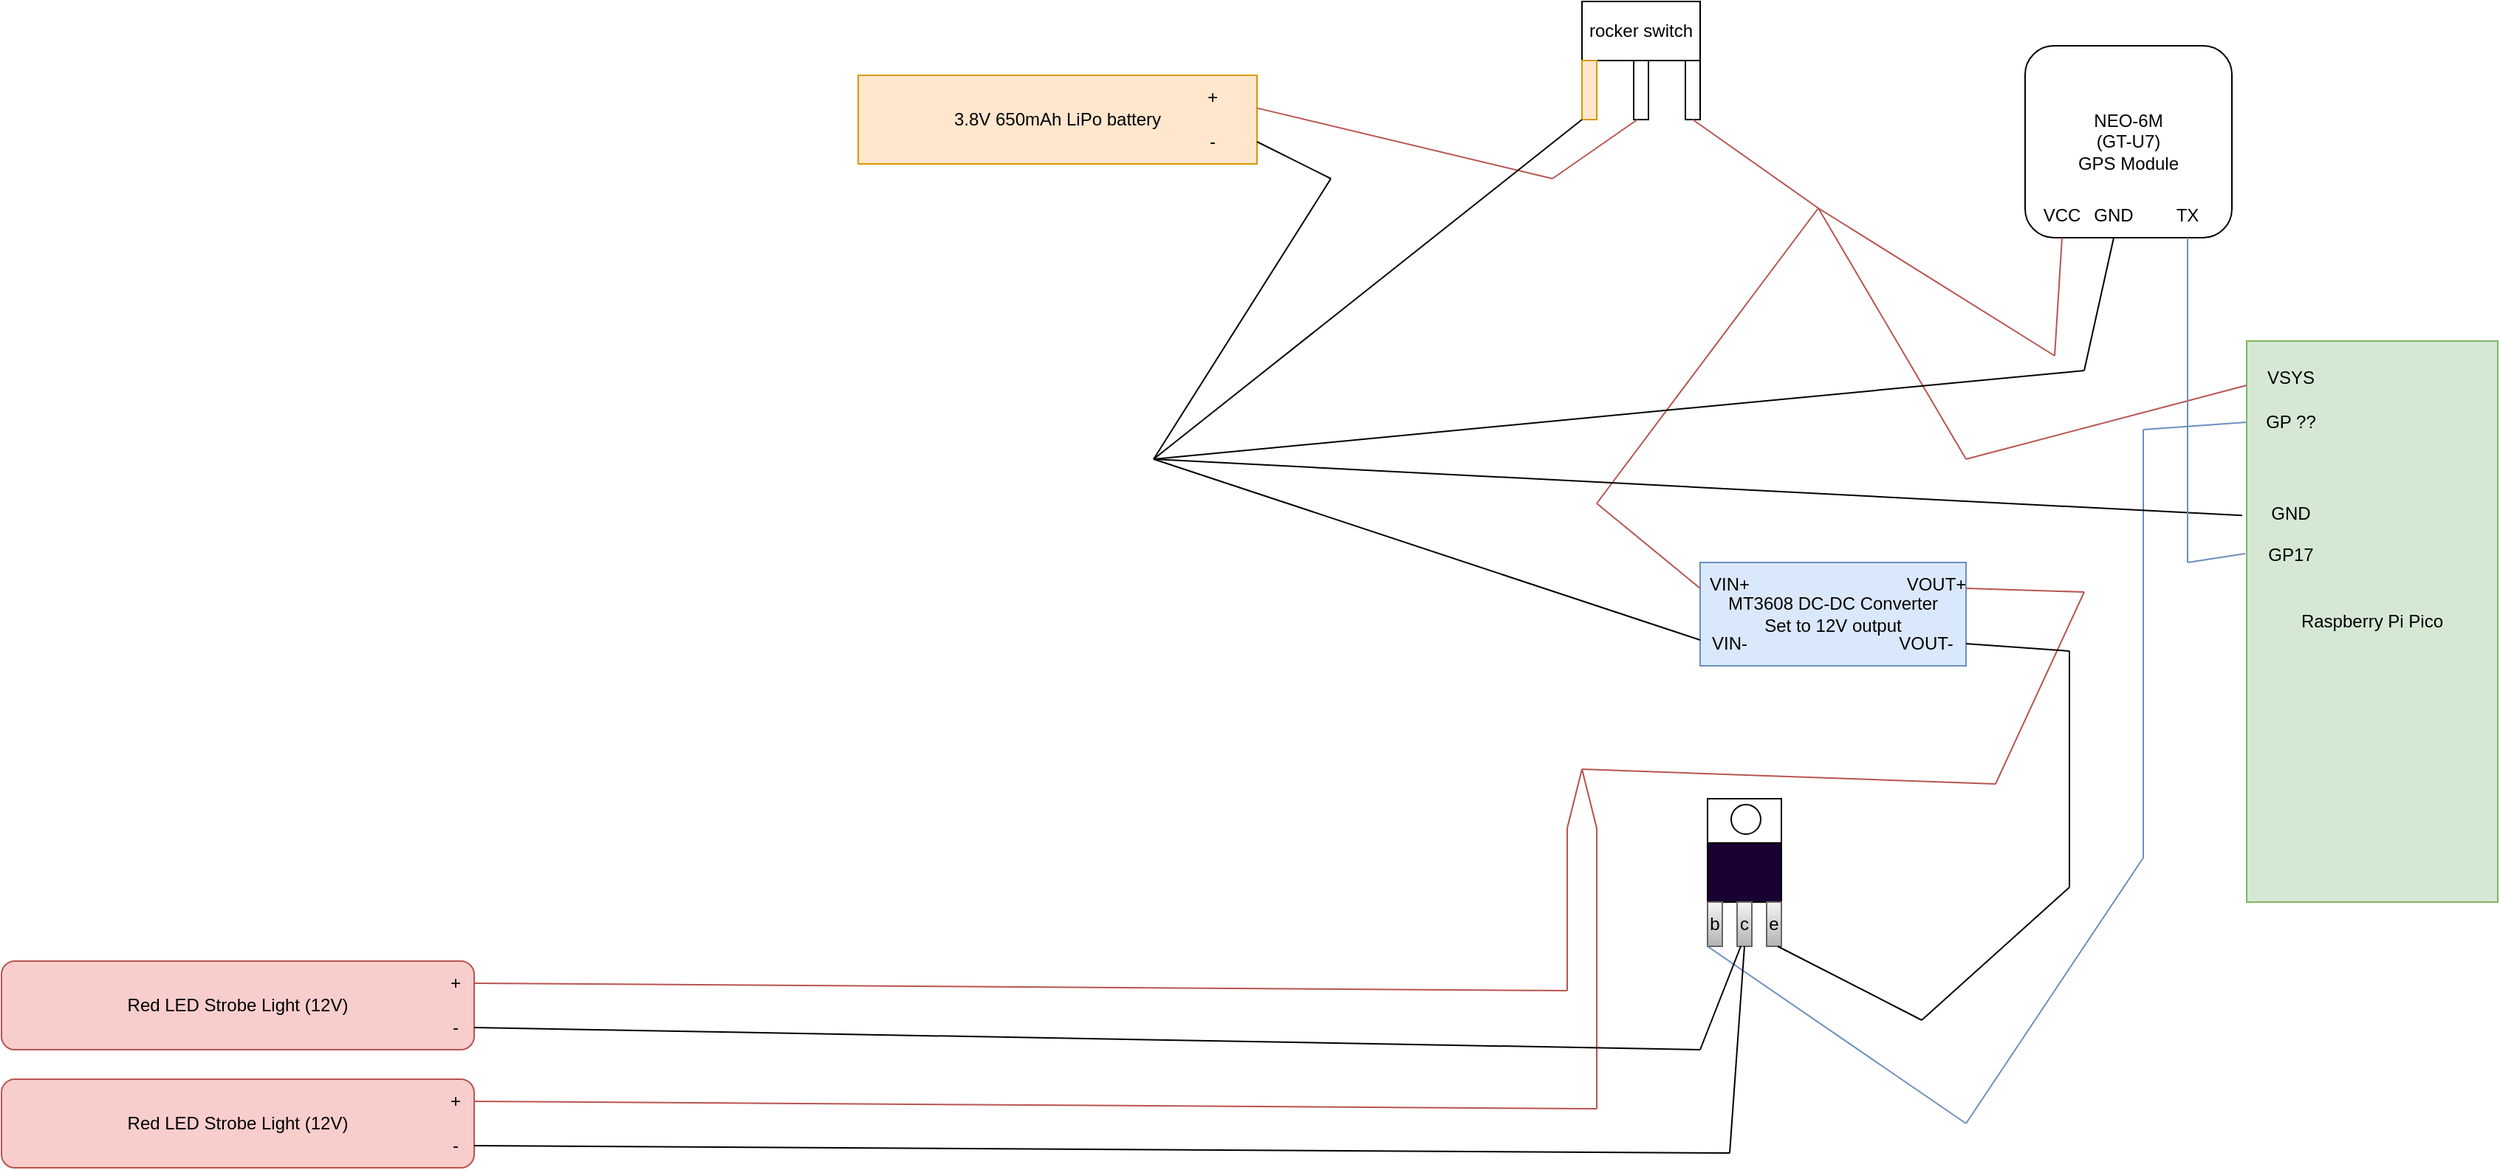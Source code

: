 <mxfile version="21.7.4" type="device" pages="2">
  <diagram id="DVk2RB9Dn-Ce61m5eEvv" name="Page-1">
    <mxGraphModel dx="3702" dy="1570" grid="1" gridSize="10" guides="1" tooltips="1" connect="1" arrows="1" fold="1" page="1" pageScale="1" pageWidth="850" pageHeight="1100" math="0" shadow="0">
      <root>
        <mxCell id="0" />
        <mxCell id="1" parent="0" />
        <mxCell id="G2vdeVvCHklih3AynuXx-2" value="3.8V 650mAh LiPo battery" style="rounded=0;whiteSpace=wrap;html=1;fillColor=#ffe6cc;strokeColor=#d79b00;" parent="1" vertex="1">
          <mxGeometry x="-240" y="290" width="270" height="60" as="geometry" />
        </mxCell>
        <mxCell id="G2vdeVvCHklih3AynuXx-4" value="+" style="text;html=1;strokeColor=none;fillColor=none;align=center;verticalAlign=middle;whiteSpace=wrap;rounded=0;" parent="1" vertex="1">
          <mxGeometry x="-30" y="290" width="60" height="30" as="geometry" />
        </mxCell>
        <mxCell id="G2vdeVvCHklih3AynuXx-5" value="-" style="text;html=1;strokeColor=none;fillColor=none;align=center;verticalAlign=middle;whiteSpace=wrap;rounded=0;" parent="1" vertex="1">
          <mxGeometry x="-30" y="320" width="60" height="30" as="geometry" />
        </mxCell>
        <mxCell id="G2vdeVvCHklih3AynuXx-6" value="" style="endArrow=none;html=1;rounded=0;fillColor=#f8cecc;strokeColor=#b85450;" parent="1" source="G2vdeVvCHklih3AynuXx-4" edge="1">
          <mxGeometry width="50" height="50" relative="1" as="geometry">
            <mxPoint x="40" y="305" as="sourcePoint" />
            <mxPoint x="230" y="360" as="targetPoint" />
          </mxGeometry>
        </mxCell>
        <mxCell id="G2vdeVvCHklih3AynuXx-7" value="rocker switch" style="rounded=0;whiteSpace=wrap;html=1;" parent="1" vertex="1">
          <mxGeometry x="250" y="240" width="80" height="40" as="geometry" />
        </mxCell>
        <mxCell id="G2vdeVvCHklih3AynuXx-8" value="" style="rounded=0;whiteSpace=wrap;html=1;fillColor=#ffe6cc;strokeColor=#d79b00;" parent="1" vertex="1">
          <mxGeometry x="250" y="280" width="10" height="40" as="geometry" />
        </mxCell>
        <mxCell id="G2vdeVvCHklih3AynuXx-9" value="" style="rounded=0;whiteSpace=wrap;html=1;" parent="1" vertex="1">
          <mxGeometry x="285" y="280" width="10" height="40" as="geometry" />
        </mxCell>
        <mxCell id="G2vdeVvCHklih3AynuXx-10" value="" style="rounded=0;whiteSpace=wrap;html=1;" parent="1" vertex="1">
          <mxGeometry x="320" y="280" width="10" height="40" as="geometry" />
        </mxCell>
        <mxCell id="G2vdeVvCHklih3AynuXx-11" value="" style="endArrow=none;html=1;rounded=0;entryX=0.25;entryY=1;entryDx=0;entryDy=0;fillColor=#f8cecc;strokeColor=#b85450;" parent="1" target="G2vdeVvCHklih3AynuXx-9" edge="1">
          <mxGeometry width="50" height="50" relative="1" as="geometry">
            <mxPoint x="230" y="360" as="sourcePoint" />
            <mxPoint x="420" y="370" as="targetPoint" />
          </mxGeometry>
        </mxCell>
        <mxCell id="G2vdeVvCHklih3AynuXx-12" value="" style="endArrow=none;html=1;rounded=0;exitX=0.5;exitY=1;exitDx=0;exitDy=0;fillColor=#f8cecc;strokeColor=#b85450;" parent="1" source="G2vdeVvCHklih3AynuXx-10" edge="1">
          <mxGeometry width="50" height="50" relative="1" as="geometry">
            <mxPoint x="370" y="420" as="sourcePoint" />
            <mxPoint x="410" y="380" as="targetPoint" />
          </mxGeometry>
        </mxCell>
        <mxCell id="G2vdeVvCHklih3AynuXx-13" value="" style="endArrow=none;html=1;rounded=0;fillColor=#f8cecc;strokeColor=#b85450;" parent="1" edge="1">
          <mxGeometry width="50" height="50" relative="1" as="geometry">
            <mxPoint x="410" y="380" as="sourcePoint" />
            <mxPoint x="570" y="480" as="targetPoint" />
          </mxGeometry>
        </mxCell>
        <mxCell id="G2vdeVvCHklih3AynuXx-14" value="NEO-6M&lt;br&gt;(GT-U7)&lt;br&gt;GPS Module" style="rounded=1;whiteSpace=wrap;html=1;" parent="1" vertex="1">
          <mxGeometry x="550" y="270" width="140" height="130" as="geometry" />
        </mxCell>
        <mxCell id="G2vdeVvCHklih3AynuXx-16" value="" style="endArrow=none;html=1;rounded=0;fillColor=#f8cecc;strokeColor=#b85450;entryX=0.5;entryY=1;entryDx=0;entryDy=0;" parent="1" target="G2vdeVvCHklih3AynuXx-17" edge="1">
          <mxGeometry width="50" height="50" relative="1" as="geometry">
            <mxPoint x="570" y="480" as="sourcePoint" />
            <mxPoint x="580" y="420" as="targetPoint" />
          </mxGeometry>
        </mxCell>
        <mxCell id="G2vdeVvCHklih3AynuXx-17" value="VCC" style="text;html=1;strokeColor=none;fillColor=none;align=center;verticalAlign=middle;whiteSpace=wrap;rounded=0;" parent="1" vertex="1">
          <mxGeometry x="545" y="370" width="60" height="30" as="geometry" />
        </mxCell>
        <mxCell id="G2vdeVvCHklih3AynuXx-18" value="Raspberry Pi Pico" style="rounded=0;whiteSpace=wrap;html=1;fillColor=#d5e8d4;strokeColor=#82b366;" parent="1" vertex="1">
          <mxGeometry x="700" y="470" width="170" height="380" as="geometry" />
        </mxCell>
        <mxCell id="G2vdeVvCHklih3AynuXx-19" value="" style="endArrow=none;html=1;rounded=0;fillColor=#f8cecc;strokeColor=#b85450;" parent="1" edge="1">
          <mxGeometry width="50" height="50" relative="1" as="geometry">
            <mxPoint x="410" y="380" as="sourcePoint" />
            <mxPoint x="510" y="550" as="targetPoint" />
          </mxGeometry>
        </mxCell>
        <mxCell id="G2vdeVvCHklih3AynuXx-22" value="" style="endArrow=none;html=1;rounded=0;fillColor=#f8cecc;strokeColor=#b85450;" parent="1" edge="1">
          <mxGeometry width="50" height="50" relative="1" as="geometry">
            <mxPoint x="510" y="550" as="sourcePoint" />
            <mxPoint x="700" y="500" as="targetPoint" />
          </mxGeometry>
        </mxCell>
        <mxCell id="G2vdeVvCHklih3AynuXx-24" value="VSYS" style="text;html=1;strokeColor=none;fillColor=none;align=center;verticalAlign=middle;whiteSpace=wrap;rounded=0;" parent="1" vertex="1">
          <mxGeometry x="700" y="480" width="60" height="30" as="geometry" />
        </mxCell>
        <mxCell id="G2vdeVvCHklih3AynuXx-25" value="MT3608 DC-DC Converter&lt;br&gt;Set to 12V output" style="rounded=0;whiteSpace=wrap;html=1;fillColor=#dae8fc;strokeColor=#6c8ebf;" parent="1" vertex="1">
          <mxGeometry x="330" y="620" width="180" height="70" as="geometry" />
        </mxCell>
        <mxCell id="G2vdeVvCHklih3AynuXx-27" value="" style="endArrow=none;html=1;rounded=0;fillColor=#f8cecc;strokeColor=#b85450;" parent="1" edge="1">
          <mxGeometry width="50" height="50" relative="1" as="geometry">
            <mxPoint x="260" y="580" as="sourcePoint" />
            <mxPoint x="410" y="380" as="targetPoint" />
          </mxGeometry>
        </mxCell>
        <mxCell id="G2vdeVvCHklih3AynuXx-28" value="" style="endArrow=none;html=1;rounded=0;entryX=0;entryY=0.25;entryDx=0;entryDy=0;fillColor=#f8cecc;strokeColor=#b85450;" parent="1" target="G2vdeVvCHklih3AynuXx-25" edge="1">
          <mxGeometry width="50" height="50" relative="1" as="geometry">
            <mxPoint x="260" y="580" as="sourcePoint" />
            <mxPoint x="270" y="640" as="targetPoint" />
          </mxGeometry>
        </mxCell>
        <mxCell id="G2vdeVvCHklih3AynuXx-31" value="VIN+" style="text;html=1;strokeColor=none;fillColor=none;align=center;verticalAlign=middle;whiteSpace=wrap;rounded=0;" parent="1" vertex="1">
          <mxGeometry x="320" y="620" width="60" height="30" as="geometry" />
        </mxCell>
        <mxCell id="G2vdeVvCHklih3AynuXx-36" value="" style="endArrow=none;html=1;rounded=0;" parent="1" edge="1">
          <mxGeometry width="50" height="50" relative="1" as="geometry">
            <mxPoint x="80" y="360" as="sourcePoint" />
            <mxPoint x="-40" y="550" as="targetPoint" />
          </mxGeometry>
        </mxCell>
        <mxCell id="G2vdeVvCHklih3AynuXx-37" value="" style="endArrow=none;html=1;rounded=0;entryX=0;entryY=1;entryDx=0;entryDy=0;" parent="1" target="G2vdeVvCHklih3AynuXx-8" edge="1">
          <mxGeometry width="50" height="50" relative="1" as="geometry">
            <mxPoint x="-40" y="550" as="sourcePoint" />
            <mxPoint x="250" y="310" as="targetPoint" />
          </mxGeometry>
        </mxCell>
        <mxCell id="G2vdeVvCHklih3AynuXx-38" value="" style="endArrow=none;html=1;rounded=0;entryX=0;entryY=0.75;entryDx=0;entryDy=0;" parent="1" target="G2vdeVvCHklih3AynuXx-25" edge="1">
          <mxGeometry width="50" height="50" relative="1" as="geometry">
            <mxPoint x="-40" y="550" as="sourcePoint" />
            <mxPoint x="430" y="550" as="targetPoint" />
          </mxGeometry>
        </mxCell>
        <mxCell id="G2vdeVvCHklih3AynuXx-39" value="VIN-" style="text;html=1;strokeColor=none;fillColor=none;align=center;verticalAlign=middle;whiteSpace=wrap;rounded=0;" parent="1" vertex="1">
          <mxGeometry x="320" y="660" width="60" height="30" as="geometry" />
        </mxCell>
        <mxCell id="G2vdeVvCHklih3AynuXx-45" value="" style="endArrow=none;html=1;rounded=0;exitX=1;exitY=0.25;exitDx=0;exitDy=0;fillColor=#f8cecc;strokeColor=#b85450;" parent="1" source="G2vdeVvCHklih3AynuXx-25" edge="1">
          <mxGeometry width="50" height="50" relative="1" as="geometry">
            <mxPoint x="380" y="810" as="sourcePoint" />
            <mxPoint x="590" y="640" as="targetPoint" />
          </mxGeometry>
        </mxCell>
        <mxCell id="G2vdeVvCHklih3AynuXx-46" value="VOUT+" style="text;html=1;strokeColor=none;fillColor=none;align=center;verticalAlign=middle;whiteSpace=wrap;rounded=0;" parent="1" vertex="1">
          <mxGeometry x="460" y="620" width="60" height="30" as="geometry" />
        </mxCell>
        <mxCell id="G2vdeVvCHklih3AynuXx-47" value="" style="endArrow=none;html=1;rounded=0;fillColor=#f8cecc;strokeColor=#b85450;" parent="1" edge="1">
          <mxGeometry width="50" height="50" relative="1" as="geometry">
            <mxPoint x="590" y="640" as="sourcePoint" />
            <mxPoint x="530" y="770" as="targetPoint" />
          </mxGeometry>
        </mxCell>
        <mxCell id="G2vdeVvCHklih3AynuXx-48" value="" style="endArrow=none;html=1;rounded=0;fillColor=#f8cecc;strokeColor=#b85450;" parent="1" edge="1">
          <mxGeometry width="50" height="50" relative="1" as="geometry">
            <mxPoint x="250" y="760" as="sourcePoint" />
            <mxPoint x="530" y="770" as="targetPoint" />
          </mxGeometry>
        </mxCell>
        <mxCell id="G2vdeVvCHklih3AynuXx-49" value="Red LED Strobe Light (12V)" style="rounded=1;whiteSpace=wrap;html=1;fillColor=#f8cecc;strokeColor=#b85450;" parent="1" vertex="1">
          <mxGeometry x="-820" y="890" width="320" height="60" as="geometry" />
        </mxCell>
        <mxCell id="G2vdeVvCHklih3AynuXx-50" value="+" style="text;html=1;strokeColor=none;fillColor=none;align=center;verticalAlign=middle;whiteSpace=wrap;rounded=0;" parent="1" vertex="1">
          <mxGeometry x="-525" y="890" width="25" height="30" as="geometry" />
        </mxCell>
        <mxCell id="G2vdeVvCHklih3AynuXx-52" value="" style="rounded=0;whiteSpace=wrap;html=1;fillColor=#190033;" parent="1" vertex="1">
          <mxGeometry x="335" y="810" width="50" height="40" as="geometry" />
        </mxCell>
        <mxCell id="G2vdeVvCHklih3AynuXx-54" value="" style="rounded=0;whiteSpace=wrap;html=1;" parent="1" vertex="1">
          <mxGeometry x="335" y="780" width="50" height="30" as="geometry" />
        </mxCell>
        <mxCell id="G2vdeVvCHklih3AynuXx-55" value="" style="ellipse;whiteSpace=wrap;html=1;aspect=fixed;" parent="1" vertex="1">
          <mxGeometry x="351" y="784" width="20" height="20" as="geometry" />
        </mxCell>
        <mxCell id="G2vdeVvCHklih3AynuXx-56" value="b" style="rounded=0;whiteSpace=wrap;html=1;fillColor=#f5f5f5;gradientColor=#b3b3b3;strokeColor=#666666;" parent="1" vertex="1">
          <mxGeometry x="335" y="850" width="10" height="30" as="geometry" />
        </mxCell>
        <mxCell id="G2vdeVvCHklih3AynuXx-57" value="c" style="rounded=0;whiteSpace=wrap;html=1;fillColor=#f5f5f5;gradientColor=#b3b3b3;strokeColor=#666666;" parent="1" vertex="1">
          <mxGeometry x="355" y="850" width="10" height="30" as="geometry" />
        </mxCell>
        <mxCell id="G2vdeVvCHklih3AynuXx-58" value="e" style="rounded=0;whiteSpace=wrap;html=1;fillColor=#f5f5f5;gradientColor=#b3b3b3;strokeColor=#666666;" parent="1" vertex="1">
          <mxGeometry x="375" y="850" width="10" height="30" as="geometry" />
        </mxCell>
        <mxCell id="Mf29AwPxkcuVaMXCQ-tw-7" value="VOUT-" style="text;html=1;strokeColor=none;fillColor=none;align=center;verticalAlign=middle;whiteSpace=wrap;rounded=0;" parent="1" vertex="1">
          <mxGeometry x="453" y="660" width="60" height="30" as="geometry" />
        </mxCell>
        <mxCell id="Mf29AwPxkcuVaMXCQ-tw-8" value="" style="endArrow=none;html=1;rounded=0;" parent="1" edge="1">
          <mxGeometry width="50" height="50" relative="1" as="geometry">
            <mxPoint x="510" y="675" as="sourcePoint" />
            <mxPoint x="580" y="680" as="targetPoint" />
          </mxGeometry>
        </mxCell>
        <mxCell id="Mf29AwPxkcuVaMXCQ-tw-9" value="" style="endArrow=none;html=1;rounded=0;" parent="1" edge="1">
          <mxGeometry width="50" height="50" relative="1" as="geometry">
            <mxPoint x="580" y="680" as="sourcePoint" />
            <mxPoint x="580" y="840" as="targetPoint" />
          </mxGeometry>
        </mxCell>
        <mxCell id="Mf29AwPxkcuVaMXCQ-tw-10" value="" style="endArrow=none;html=1;rounded=0;" parent="1" edge="1">
          <mxGeometry width="50" height="50" relative="1" as="geometry">
            <mxPoint x="480" y="930" as="sourcePoint" />
            <mxPoint x="580" y="840" as="targetPoint" />
          </mxGeometry>
        </mxCell>
        <mxCell id="Mf29AwPxkcuVaMXCQ-tw-13" value="" style="endArrow=none;html=1;rounded=0;exitX=0;exitY=1;exitDx=0;exitDy=0;fillColor=#dae8fc;strokeColor=#6c8ebf;" parent="1" source="G2vdeVvCHklih3AynuXx-56" edge="1">
          <mxGeometry width="50" height="50" relative="1" as="geometry">
            <mxPoint x="320" y="790" as="sourcePoint" />
            <mxPoint x="510" y="1000" as="targetPoint" />
          </mxGeometry>
        </mxCell>
        <mxCell id="Mf29AwPxkcuVaMXCQ-tw-14" value="" style="endArrow=none;html=1;rounded=0;fillColor=#dae8fc;strokeColor=#6c8ebf;" parent="1" edge="1">
          <mxGeometry width="50" height="50" relative="1" as="geometry">
            <mxPoint x="510" y="1000" as="sourcePoint" />
            <mxPoint x="630" y="820" as="targetPoint" />
          </mxGeometry>
        </mxCell>
        <mxCell id="Mf29AwPxkcuVaMXCQ-tw-15" value="" style="endArrow=none;html=1;rounded=0;fillColor=#dae8fc;strokeColor=#6c8ebf;" parent="1" edge="1">
          <mxGeometry width="50" height="50" relative="1" as="geometry">
            <mxPoint x="630" y="820" as="sourcePoint" />
            <mxPoint x="630" y="530" as="targetPoint" />
          </mxGeometry>
        </mxCell>
        <mxCell id="Mf29AwPxkcuVaMXCQ-tw-16" value="" style="endArrow=none;html=1;rounded=0;fillColor=#dae8fc;strokeColor=#6c8ebf;entryX=0;entryY=0.5;entryDx=0;entryDy=0;" parent="1" target="Mf29AwPxkcuVaMXCQ-tw-17" edge="1">
          <mxGeometry width="50" height="50" relative="1" as="geometry">
            <mxPoint x="630" y="530" as="sourcePoint" />
            <mxPoint x="670" y="540" as="targetPoint" />
          </mxGeometry>
        </mxCell>
        <mxCell id="Mf29AwPxkcuVaMXCQ-tw-17" value="GP ??" style="text;html=1;strokeColor=none;fillColor=none;align=center;verticalAlign=middle;whiteSpace=wrap;rounded=0;" parent="1" vertex="1">
          <mxGeometry x="700" y="510" width="60" height="30" as="geometry" />
        </mxCell>
        <mxCell id="Mf29AwPxkcuVaMXCQ-tw-36" value="" style="endArrow=none;html=1;rounded=0;exitX=-0.018;exitY=0.311;exitDx=0;exitDy=0;exitPerimeter=0;" parent="1" source="G2vdeVvCHklih3AynuXx-18" edge="1">
          <mxGeometry width="50" height="50" relative="1" as="geometry">
            <mxPoint x="150" y="770" as="sourcePoint" />
            <mxPoint x="-40" y="550" as="targetPoint" />
          </mxGeometry>
        </mxCell>
        <mxCell id="Mf29AwPxkcuVaMXCQ-tw-37" value="GND" style="text;html=1;strokeColor=none;fillColor=none;align=center;verticalAlign=middle;whiteSpace=wrap;rounded=0;" parent="1" vertex="1">
          <mxGeometry x="700" y="572" width="60" height="30" as="geometry" />
        </mxCell>
        <mxCell id="Mf29AwPxkcuVaMXCQ-tw-39" value="GND" style="text;html=1;strokeColor=none;fillColor=none;align=center;verticalAlign=middle;whiteSpace=wrap;rounded=0;" parent="1" vertex="1">
          <mxGeometry x="580" y="370" width="60" height="30" as="geometry" />
        </mxCell>
        <mxCell id="Mf29AwPxkcuVaMXCQ-tw-40" value="" style="endArrow=none;html=1;rounded=0;" parent="1" edge="1">
          <mxGeometry width="50" height="50" relative="1" as="geometry">
            <mxPoint x="-40" y="550" as="sourcePoint" />
            <mxPoint x="590" y="490" as="targetPoint" />
          </mxGeometry>
        </mxCell>
        <mxCell id="Mf29AwPxkcuVaMXCQ-tw-41" value="" style="endArrow=none;html=1;rounded=0;entryX=0.5;entryY=1;entryDx=0;entryDy=0;" parent="1" target="Mf29AwPxkcuVaMXCQ-tw-39" edge="1">
          <mxGeometry width="50" height="50" relative="1" as="geometry">
            <mxPoint x="590" y="490" as="sourcePoint" />
            <mxPoint x="410" y="560" as="targetPoint" />
          </mxGeometry>
        </mxCell>
        <mxCell id="Mf29AwPxkcuVaMXCQ-tw-42" value="TX" style="text;html=1;strokeColor=none;fillColor=none;align=center;verticalAlign=middle;whiteSpace=wrap;rounded=0;" parent="1" vertex="1">
          <mxGeometry x="630" y="370" width="60" height="30" as="geometry" />
        </mxCell>
        <mxCell id="Mf29AwPxkcuVaMXCQ-tw-43" value="" style="endArrow=none;html=1;rounded=0;exitX=0.5;exitY=1;exitDx=0;exitDy=0;fillColor=#dae8fc;strokeColor=#6c8ebf;" parent="1" source="Mf29AwPxkcuVaMXCQ-tw-42" edge="1">
          <mxGeometry width="50" height="50" relative="1" as="geometry">
            <mxPoint x="320" y="670" as="sourcePoint" />
            <mxPoint x="660" y="620" as="targetPoint" />
          </mxGeometry>
        </mxCell>
        <mxCell id="Mf29AwPxkcuVaMXCQ-tw-44" value="" style="endArrow=none;html=1;rounded=0;fillColor=#dae8fc;strokeColor=#6c8ebf;entryX=-0.006;entryY=0.379;entryDx=0;entryDy=0;entryPerimeter=0;" parent="1" target="G2vdeVvCHklih3AynuXx-18" edge="1">
          <mxGeometry width="50" height="50" relative="1" as="geometry">
            <mxPoint x="660" y="620" as="sourcePoint" />
            <mxPoint x="960" y="710" as="targetPoint" />
          </mxGeometry>
        </mxCell>
        <mxCell id="Mf29AwPxkcuVaMXCQ-tw-45" value="GP17" style="text;html=1;strokeColor=none;fillColor=none;align=center;verticalAlign=middle;whiteSpace=wrap;rounded=0;" parent="1" vertex="1">
          <mxGeometry x="700" y="600" width="60" height="30" as="geometry" />
        </mxCell>
        <mxCell id="MFMFl4wJapI3MO-WfQdG-1" value="-" style="text;html=1;strokeColor=none;fillColor=none;align=center;verticalAlign=middle;whiteSpace=wrap;rounded=0;" vertex="1" parent="1">
          <mxGeometry x="-525" y="920" width="25" height="30" as="geometry" />
        </mxCell>
        <mxCell id="MFMFl4wJapI3MO-WfQdG-3" value="" style="endArrow=none;html=1;rounded=0;fillColor=#f8cecc;strokeColor=#b85450;" edge="1" parent="1">
          <mxGeometry width="50" height="50" relative="1" as="geometry">
            <mxPoint x="250" y="760" as="sourcePoint" />
            <mxPoint x="240" y="800" as="targetPoint" />
          </mxGeometry>
        </mxCell>
        <mxCell id="MFMFl4wJapI3MO-WfQdG-4" value="" style="endArrow=none;html=1;rounded=0;fillColor=#f8cecc;strokeColor=#b85450;" edge="1" parent="1">
          <mxGeometry width="50" height="50" relative="1" as="geometry">
            <mxPoint x="250" y="760" as="sourcePoint" />
            <mxPoint x="260" y="800" as="targetPoint" />
          </mxGeometry>
        </mxCell>
        <mxCell id="MFMFl4wJapI3MO-WfQdG-5" value="" style="endArrow=none;html=1;rounded=0;fillColor=#f8cecc;strokeColor=#b85450;" edge="1" parent="1">
          <mxGeometry width="50" height="50" relative="1" as="geometry">
            <mxPoint x="240" y="800" as="sourcePoint" />
            <mxPoint x="240" y="910" as="targetPoint" />
          </mxGeometry>
        </mxCell>
        <mxCell id="MFMFl4wJapI3MO-WfQdG-6" value="" style="endArrow=none;html=1;rounded=0;fillColor=#f8cecc;strokeColor=#b85450;exitX=1;exitY=0.5;exitDx=0;exitDy=0;" edge="1" parent="1" source="G2vdeVvCHklih3AynuXx-50">
          <mxGeometry width="50" height="50" relative="1" as="geometry">
            <mxPoint x="270" y="840" as="sourcePoint" />
            <mxPoint x="240" y="910" as="targetPoint" />
          </mxGeometry>
        </mxCell>
        <mxCell id="MFMFl4wJapI3MO-WfQdG-7" value="Red LED Strobe Light (12V)" style="rounded=1;whiteSpace=wrap;html=1;fillColor=#f8cecc;strokeColor=#b85450;" vertex="1" parent="1">
          <mxGeometry x="-820" y="970" width="320" height="60" as="geometry" />
        </mxCell>
        <mxCell id="MFMFl4wJapI3MO-WfQdG-8" value="+" style="text;html=1;strokeColor=none;fillColor=none;align=center;verticalAlign=middle;whiteSpace=wrap;rounded=0;" vertex="1" parent="1">
          <mxGeometry x="-525" y="970" width="25" height="30" as="geometry" />
        </mxCell>
        <mxCell id="MFMFl4wJapI3MO-WfQdG-9" value="-" style="text;html=1;strokeColor=none;fillColor=none;align=center;verticalAlign=middle;whiteSpace=wrap;rounded=0;" vertex="1" parent="1">
          <mxGeometry x="-525" y="1000" width="25" height="30" as="geometry" />
        </mxCell>
        <mxCell id="MFMFl4wJapI3MO-WfQdG-10" value="" style="endArrow=none;html=1;rounded=0;fillColor=#f8cecc;strokeColor=#b85450;" edge="1" parent="1">
          <mxGeometry width="50" height="50" relative="1" as="geometry">
            <mxPoint x="260" y="800" as="sourcePoint" />
            <mxPoint x="260" y="990" as="targetPoint" />
          </mxGeometry>
        </mxCell>
        <mxCell id="MFMFl4wJapI3MO-WfQdG-11" value="" style="endArrow=none;html=1;rounded=0;fillColor=#f8cecc;strokeColor=#b85450;exitX=1;exitY=0.5;exitDx=0;exitDy=0;" edge="1" parent="1" source="MFMFl4wJapI3MO-WfQdG-8">
          <mxGeometry width="50" height="50" relative="1" as="geometry">
            <mxPoint x="180" y="997.5" as="sourcePoint" />
            <mxPoint x="260" y="990" as="targetPoint" />
          </mxGeometry>
        </mxCell>
        <mxCell id="MFMFl4wJapI3MO-WfQdG-12" value="" style="endArrow=none;html=1;rounded=0;entryX=1;entryY=0.5;entryDx=0;entryDy=0;" edge="1" parent="1" target="MFMFl4wJapI3MO-WfQdG-1">
          <mxGeometry width="50" height="50" relative="1" as="geometry">
            <mxPoint x="330" y="950" as="sourcePoint" />
            <mxPoint x="590" y="850" as="targetPoint" />
          </mxGeometry>
        </mxCell>
        <mxCell id="MFMFl4wJapI3MO-WfQdG-13" value="" style="endArrow=none;html=1;rounded=0;entryX=1;entryY=0.5;entryDx=0;entryDy=0;" edge="1" parent="1" target="MFMFl4wJapI3MO-WfQdG-9">
          <mxGeometry width="50" height="50" relative="1" as="geometry">
            <mxPoint x="350" y="1020" as="sourcePoint" />
            <mxPoint x="170" y="955" as="targetPoint" />
          </mxGeometry>
        </mxCell>
        <mxCell id="MFMFl4wJapI3MO-WfQdG-14" value="" style="endArrow=none;html=1;rounded=0;exitX=0.25;exitY=1;exitDx=0;exitDy=0;" edge="1" parent="1" source="G2vdeVvCHklih3AynuXx-57">
          <mxGeometry width="50" height="50" relative="1" as="geometry">
            <mxPoint x="541" y="985" as="sourcePoint" />
            <mxPoint x="330" y="950" as="targetPoint" />
          </mxGeometry>
        </mxCell>
        <mxCell id="MFMFl4wJapI3MO-WfQdG-15" value="" style="endArrow=none;html=1;rounded=0;" edge="1" parent="1">
          <mxGeometry width="50" height="50" relative="1" as="geometry">
            <mxPoint x="360" y="880" as="sourcePoint" />
            <mxPoint x="350" y="1020" as="targetPoint" />
          </mxGeometry>
        </mxCell>
        <mxCell id="MFMFl4wJapI3MO-WfQdG-16" value="" style="endArrow=none;html=1;rounded=0;exitX=0.75;exitY=1;exitDx=0;exitDy=0;" edge="1" parent="1" source="G2vdeVvCHklih3AynuXx-58">
          <mxGeometry width="50" height="50" relative="1" as="geometry">
            <mxPoint x="490" y="940" as="sourcePoint" />
            <mxPoint x="480" y="930" as="targetPoint" />
          </mxGeometry>
        </mxCell>
        <mxCell id="MFMFl4wJapI3MO-WfQdG-17" value="" style="endArrow=none;html=1;rounded=0;entryX=1;entryY=0.5;entryDx=0;entryDy=0;" edge="1" parent="1" target="G2vdeVvCHklih3AynuXx-5">
          <mxGeometry width="50" height="50" relative="1" as="geometry">
            <mxPoint x="80" y="360" as="sourcePoint" />
            <mxPoint x="-30" y="560" as="targetPoint" />
          </mxGeometry>
        </mxCell>
      </root>
    </mxGraphModel>
  </diagram>
  <diagram name="Multi-Set" id="9Psnrh_KgtWFggWKo3ro">
    <mxGraphModel dx="2628" dy="983" grid="1" gridSize="10" guides="1" tooltips="1" connect="1" arrows="1" fold="1" page="1" pageScale="1" pageWidth="850" pageHeight="1100" math="0" shadow="0">
      <root>
        <mxCell id="xIesu7m9NqdHwCGZhsBF-0" />
        <mxCell id="xIesu7m9NqdHwCGZhsBF-1" parent="xIesu7m9NqdHwCGZhsBF-0" />
        <mxCell id="xIesu7m9NqdHwCGZhsBF-2" value="3.8V 650mAh LiPo battery" style="rounded=0;whiteSpace=wrap;html=1;fillColor=#ffe6cc;strokeColor=#d79b00;" vertex="1" parent="xIesu7m9NqdHwCGZhsBF-1">
          <mxGeometry x="-730" y="380" width="270" height="60" as="geometry" />
        </mxCell>
        <mxCell id="xIesu7m9NqdHwCGZhsBF-3" value="+" style="text;html=1;strokeColor=none;fillColor=none;align=center;verticalAlign=middle;whiteSpace=wrap;rounded=0;" vertex="1" parent="xIesu7m9NqdHwCGZhsBF-1">
          <mxGeometry x="-480" y="380" width="60" height="30" as="geometry" />
        </mxCell>
        <mxCell id="xIesu7m9NqdHwCGZhsBF-4" value="-" style="text;html=1;strokeColor=none;fillColor=none;align=center;verticalAlign=middle;whiteSpace=wrap;rounded=0;" vertex="1" parent="xIesu7m9NqdHwCGZhsBF-1">
          <mxGeometry x="-480" y="410" width="60" height="30" as="geometry" />
        </mxCell>
        <mxCell id="xIesu7m9NqdHwCGZhsBF-5" value="" style="endArrow=none;html=1;rounded=0;fillColor=#f8cecc;strokeColor=#b85450;" edge="1" parent="xIesu7m9NqdHwCGZhsBF-1" source="xIesu7m9NqdHwCGZhsBF-3">
          <mxGeometry width="50" height="50" relative="1" as="geometry">
            <mxPoint x="400" y="430" as="sourcePoint" />
            <mxPoint x="230" y="360" as="targetPoint" />
          </mxGeometry>
        </mxCell>
        <mxCell id="xIesu7m9NqdHwCGZhsBF-6" value="rocker switch" style="rounded=0;whiteSpace=wrap;html=1;" vertex="1" parent="xIesu7m9NqdHwCGZhsBF-1">
          <mxGeometry x="250" y="240" width="80" height="40" as="geometry" />
        </mxCell>
        <mxCell id="xIesu7m9NqdHwCGZhsBF-7" value="" style="rounded=0;whiteSpace=wrap;html=1;fillColor=#ffe6cc;strokeColor=#d79b00;" vertex="1" parent="xIesu7m9NqdHwCGZhsBF-1">
          <mxGeometry x="250" y="280" width="10" height="40" as="geometry" />
        </mxCell>
        <mxCell id="xIesu7m9NqdHwCGZhsBF-8" value="" style="rounded=0;whiteSpace=wrap;html=1;" vertex="1" parent="xIesu7m9NqdHwCGZhsBF-1">
          <mxGeometry x="285" y="280" width="10" height="40" as="geometry" />
        </mxCell>
        <mxCell id="xIesu7m9NqdHwCGZhsBF-9" value="" style="rounded=0;whiteSpace=wrap;html=1;" vertex="1" parent="xIesu7m9NqdHwCGZhsBF-1">
          <mxGeometry x="320" y="280" width="10" height="40" as="geometry" />
        </mxCell>
        <mxCell id="xIesu7m9NqdHwCGZhsBF-10" value="" style="endArrow=none;html=1;rounded=0;entryX=0.25;entryY=1;entryDx=0;entryDy=0;fillColor=#f8cecc;strokeColor=#b85450;" edge="1" parent="xIesu7m9NqdHwCGZhsBF-1" target="xIesu7m9NqdHwCGZhsBF-8">
          <mxGeometry width="50" height="50" relative="1" as="geometry">
            <mxPoint x="230" y="360" as="sourcePoint" />
            <mxPoint x="420" y="370" as="targetPoint" />
          </mxGeometry>
        </mxCell>
        <mxCell id="xIesu7m9NqdHwCGZhsBF-11" value="" style="endArrow=none;html=1;rounded=0;exitX=0.5;exitY=1;exitDx=0;exitDy=0;fillColor=#f8cecc;strokeColor=#b85450;" edge="1" parent="xIesu7m9NqdHwCGZhsBF-1" source="xIesu7m9NqdHwCGZhsBF-9">
          <mxGeometry width="50" height="50" relative="1" as="geometry">
            <mxPoint x="370" y="420" as="sourcePoint" />
            <mxPoint x="410" y="380" as="targetPoint" />
          </mxGeometry>
        </mxCell>
        <mxCell id="xIesu7m9NqdHwCGZhsBF-12" value="" style="endArrow=none;html=1;rounded=0;fillColor=#f8cecc;strokeColor=#b85450;" edge="1" parent="xIesu7m9NqdHwCGZhsBF-1">
          <mxGeometry width="50" height="50" relative="1" as="geometry">
            <mxPoint x="410" y="380" as="sourcePoint" />
            <mxPoint x="510" y="360" as="targetPoint" />
          </mxGeometry>
        </mxCell>
        <mxCell id="xIesu7m9NqdHwCGZhsBF-13" value="NEO-6M&lt;br&gt;(GT-U7)&lt;br&gt;GPS Module" style="rounded=1;whiteSpace=wrap;html=1;" vertex="1" parent="xIesu7m9NqdHwCGZhsBF-1">
          <mxGeometry x="550" y="10" width="140" height="130" as="geometry" />
        </mxCell>
        <mxCell id="xIesu7m9NqdHwCGZhsBF-14" value="" style="endArrow=none;html=1;rounded=0;fillColor=#f8cecc;strokeColor=#b85450;entryX=0.5;entryY=1;entryDx=0;entryDy=0;" edge="1" parent="xIesu7m9NqdHwCGZhsBF-1" target="xIesu7m9NqdHwCGZhsBF-15">
          <mxGeometry width="50" height="50" relative="1" as="geometry">
            <mxPoint x="510" y="360" as="sourcePoint" />
            <mxPoint x="580" y="420" as="targetPoint" />
          </mxGeometry>
        </mxCell>
        <mxCell id="xIesu7m9NqdHwCGZhsBF-15" value="VCC" style="text;html=1;strokeColor=none;fillColor=none;align=center;verticalAlign=middle;whiteSpace=wrap;rounded=0;" vertex="1" parent="xIesu7m9NqdHwCGZhsBF-1">
          <mxGeometry x="545" y="110" width="60" height="30" as="geometry" />
        </mxCell>
        <mxCell id="xIesu7m9NqdHwCGZhsBF-16" value="Raspberry Pi Pico" style="rounded=0;whiteSpace=wrap;html=1;fillColor=#d5e8d4;strokeColor=#82b366;" vertex="1" parent="xIesu7m9NqdHwCGZhsBF-1">
          <mxGeometry x="1120" y="465" width="170" height="380" as="geometry" />
        </mxCell>
        <mxCell id="xIesu7m9NqdHwCGZhsBF-17" value="" style="endArrow=none;html=1;rounded=0;fillColor=#f8cecc;strokeColor=#b85450;" edge="1" parent="xIesu7m9NqdHwCGZhsBF-1">
          <mxGeometry width="50" height="50" relative="1" as="geometry">
            <mxPoint x="410" y="380" as="sourcePoint" />
            <mxPoint x="520" y="470" as="targetPoint" />
          </mxGeometry>
        </mxCell>
        <mxCell id="xIesu7m9NqdHwCGZhsBF-18" value="" style="endArrow=none;html=1;rounded=0;fillColor=#f8cecc;strokeColor=#b85450;entryX=0;entryY=0.5;entryDx=0;entryDy=0;" edge="1" parent="xIesu7m9NqdHwCGZhsBF-1" target="xIesu7m9NqdHwCGZhsBF-19">
          <mxGeometry width="50" height="50" relative="1" as="geometry">
            <mxPoint x="520" y="470" as="sourcePoint" />
            <mxPoint x="700" y="500" as="targetPoint" />
          </mxGeometry>
        </mxCell>
        <mxCell id="xIesu7m9NqdHwCGZhsBF-19" value="VSYS (39)" style="text;html=1;strokeColor=none;fillColor=none;align=center;verticalAlign=middle;whiteSpace=wrap;rounded=0;" vertex="1" parent="xIesu7m9NqdHwCGZhsBF-1">
          <mxGeometry x="1120" y="475" width="60" height="30" as="geometry" />
        </mxCell>
        <mxCell id="xIesu7m9NqdHwCGZhsBF-20" value="MT3608 DC-DC Converter&lt;br&gt;Set to 12V output" style="rounded=0;whiteSpace=wrap;html=1;fillColor=#dae8fc;strokeColor=#6c8ebf;" vertex="1" parent="xIesu7m9NqdHwCGZhsBF-1">
          <mxGeometry x="330" y="620" width="180" height="70" as="geometry" />
        </mxCell>
        <mxCell id="xIesu7m9NqdHwCGZhsBF-22" value="" style="endArrow=none;html=1;rounded=0;fillColor=#f8cecc;strokeColor=#b85450;" edge="1" parent="xIesu7m9NqdHwCGZhsBF-1">
          <mxGeometry width="50" height="50" relative="1" as="geometry">
            <mxPoint x="260" y="580" as="sourcePoint" />
            <mxPoint x="410" y="380" as="targetPoint" />
          </mxGeometry>
        </mxCell>
        <mxCell id="xIesu7m9NqdHwCGZhsBF-23" value="" style="endArrow=none;html=1;rounded=0;entryX=0;entryY=0.25;entryDx=0;entryDy=0;fillColor=#f8cecc;strokeColor=#b85450;" edge="1" parent="xIesu7m9NqdHwCGZhsBF-1" target="xIesu7m9NqdHwCGZhsBF-20">
          <mxGeometry width="50" height="50" relative="1" as="geometry">
            <mxPoint x="260" y="580" as="sourcePoint" />
            <mxPoint x="270" y="640" as="targetPoint" />
          </mxGeometry>
        </mxCell>
        <mxCell id="xIesu7m9NqdHwCGZhsBF-24" value="VIN+" style="text;html=1;strokeColor=none;fillColor=none;align=center;verticalAlign=middle;whiteSpace=wrap;rounded=0;" vertex="1" parent="xIesu7m9NqdHwCGZhsBF-1">
          <mxGeometry x="320" y="620" width="60" height="30" as="geometry" />
        </mxCell>
        <mxCell id="xIesu7m9NqdHwCGZhsBF-28" value="" style="endArrow=none;html=1;rounded=0;exitX=1;exitY=0.5;exitDx=0;exitDy=0;" edge="1" parent="xIesu7m9NqdHwCGZhsBF-1" source="xIesu7m9NqdHwCGZhsBF-4">
          <mxGeometry width="50" height="50" relative="1" as="geometry">
            <mxPoint x="60" y="400" as="sourcePoint" />
            <mxPoint x="-40" y="550" as="targetPoint" />
          </mxGeometry>
        </mxCell>
        <mxCell id="xIesu7m9NqdHwCGZhsBF-29" value="" style="endArrow=none;html=1;rounded=0;entryX=0;entryY=1;entryDx=0;entryDy=0;" edge="1" parent="xIesu7m9NqdHwCGZhsBF-1" target="xIesu7m9NqdHwCGZhsBF-7">
          <mxGeometry width="50" height="50" relative="1" as="geometry">
            <mxPoint x="-40" y="550" as="sourcePoint" />
            <mxPoint x="250" y="310" as="targetPoint" />
          </mxGeometry>
        </mxCell>
        <mxCell id="xIesu7m9NqdHwCGZhsBF-30" value="" style="endArrow=none;html=1;rounded=0;entryX=0;entryY=0.75;entryDx=0;entryDy=0;" edge="1" parent="xIesu7m9NqdHwCGZhsBF-1" target="xIesu7m9NqdHwCGZhsBF-20">
          <mxGeometry width="50" height="50" relative="1" as="geometry">
            <mxPoint x="-40" y="550" as="sourcePoint" />
            <mxPoint x="430" y="550" as="targetPoint" />
          </mxGeometry>
        </mxCell>
        <mxCell id="xIesu7m9NqdHwCGZhsBF-31" value="VIN-" style="text;html=1;strokeColor=none;fillColor=none;align=center;verticalAlign=middle;whiteSpace=wrap;rounded=0;" vertex="1" parent="xIesu7m9NqdHwCGZhsBF-1">
          <mxGeometry x="320" y="660" width="60" height="30" as="geometry" />
        </mxCell>
        <mxCell id="xIesu7m9NqdHwCGZhsBF-37" value="" style="endArrow=none;html=1;rounded=0;exitX=1;exitY=0.25;exitDx=0;exitDy=0;fillColor=#f8cecc;strokeColor=#b85450;" edge="1" parent="xIesu7m9NqdHwCGZhsBF-1" source="xIesu7m9NqdHwCGZhsBF-20">
          <mxGeometry width="50" height="50" relative="1" as="geometry">
            <mxPoint x="380" y="810" as="sourcePoint" />
            <mxPoint x="810" y="640" as="targetPoint" />
          </mxGeometry>
        </mxCell>
        <mxCell id="xIesu7m9NqdHwCGZhsBF-38" value="VOUT+" style="text;html=1;strokeColor=none;fillColor=none;align=center;verticalAlign=middle;whiteSpace=wrap;rounded=0;" vertex="1" parent="xIesu7m9NqdHwCGZhsBF-1">
          <mxGeometry x="460" y="620" width="60" height="30" as="geometry" />
        </mxCell>
        <mxCell id="xIesu7m9NqdHwCGZhsBF-56" value="VOUT-" style="text;html=1;strokeColor=none;fillColor=none;align=center;verticalAlign=middle;whiteSpace=wrap;rounded=0;" vertex="1" parent="xIesu7m9NqdHwCGZhsBF-1">
          <mxGeometry x="453" y="660" width="60" height="30" as="geometry" />
        </mxCell>
        <mxCell id="xIesu7m9NqdHwCGZhsBF-57" value="" style="endArrow=none;html=1;rounded=0;" edge="1" parent="xIesu7m9NqdHwCGZhsBF-1">
          <mxGeometry width="50" height="50" relative="1" as="geometry">
            <mxPoint x="510" y="675" as="sourcePoint" />
            <mxPoint x="800" y="675" as="targetPoint" />
          </mxGeometry>
        </mxCell>
        <mxCell id="xIesu7m9NqdHwCGZhsBF-64" value="" style="endArrow=none;html=1;rounded=0;fillColor=#dae8fc;strokeColor=#6c8ebf;" edge="1" parent="xIesu7m9NqdHwCGZhsBF-1">
          <mxGeometry width="50" height="50" relative="1" as="geometry">
            <mxPoint x="730" y="840" as="sourcePoint" />
            <mxPoint x="730" y="520" as="targetPoint" />
          </mxGeometry>
        </mxCell>
        <mxCell id="xIesu7m9NqdHwCGZhsBF-65" value="" style="endArrow=none;html=1;rounded=0;fillColor=#dae8fc;strokeColor=#6c8ebf;entryX=0;entryY=0.5;entryDx=0;entryDy=0;" edge="1" parent="xIesu7m9NqdHwCGZhsBF-1" target="xIesu7m9NqdHwCGZhsBF-66">
          <mxGeometry width="50" height="50" relative="1" as="geometry">
            <mxPoint x="730" y="520" as="sourcePoint" />
            <mxPoint x="670" y="540" as="targetPoint" />
          </mxGeometry>
        </mxCell>
        <mxCell id="xIesu7m9NqdHwCGZhsBF-66" value="GP1 (2)" style="text;html=1;strokeColor=none;fillColor=none;align=center;verticalAlign=middle;whiteSpace=wrap;rounded=0;" vertex="1" parent="xIesu7m9NqdHwCGZhsBF-1">
          <mxGeometry x="1120" y="505" width="60" height="30" as="geometry" />
        </mxCell>
        <mxCell id="xIesu7m9NqdHwCGZhsBF-79" value="" style="endArrow=none;html=1;rounded=0;fillColor=#dae8fc;strokeColor=#6c8ebf;" edge="1" parent="xIesu7m9NqdHwCGZhsBF-1">
          <mxGeometry width="50" height="50" relative="1" as="geometry">
            <mxPoint x="740" y="550" as="sourcePoint" />
            <mxPoint x="740" y="840" as="targetPoint" />
          </mxGeometry>
        </mxCell>
        <mxCell id="xIesu7m9NqdHwCGZhsBF-80" value="GP8 (11)" style="text;html=1;strokeColor=none;fillColor=none;align=center;verticalAlign=middle;whiteSpace=wrap;rounded=0;" vertex="1" parent="xIesu7m9NqdHwCGZhsBF-1">
          <mxGeometry x="1120" y="535" width="60" height="30" as="geometry" />
        </mxCell>
        <mxCell id="xIesu7m9NqdHwCGZhsBF-81" value="" style="endArrow=none;html=1;rounded=0;entryX=0;entryY=0.5;entryDx=0;entryDy=0;fillColor=#dae8fc;strokeColor=#6c8ebf;" edge="1" parent="xIesu7m9NqdHwCGZhsBF-1" target="xIesu7m9NqdHwCGZhsBF-80">
          <mxGeometry width="50" height="50" relative="1" as="geometry">
            <mxPoint x="740" y="550" as="sourcePoint" />
            <mxPoint x="370" y="740" as="targetPoint" />
          </mxGeometry>
        </mxCell>
        <mxCell id="xIesu7m9NqdHwCGZhsBF-82" value="" style="endArrow=none;html=1;rounded=0;exitX=-0.018;exitY=0.311;exitDx=0;exitDy=0;exitPerimeter=0;" edge="1" parent="xIesu7m9NqdHwCGZhsBF-1" source="xIesu7m9NqdHwCGZhsBF-16">
          <mxGeometry width="50" height="50" relative="1" as="geometry">
            <mxPoint x="150" y="770" as="sourcePoint" />
            <mxPoint x="-40" y="550" as="targetPoint" />
          </mxGeometry>
        </mxCell>
        <mxCell id="xIesu7m9NqdHwCGZhsBF-83" value="GND (13)" style="text;html=1;strokeColor=none;fillColor=none;align=center;verticalAlign=middle;whiteSpace=wrap;rounded=0;" vertex="1" parent="xIesu7m9NqdHwCGZhsBF-1">
          <mxGeometry x="1120" y="567" width="60" height="30" as="geometry" />
        </mxCell>
        <mxCell id="xIesu7m9NqdHwCGZhsBF-84" value="GND" style="text;html=1;strokeColor=none;fillColor=none;align=center;verticalAlign=middle;whiteSpace=wrap;rounded=0;" vertex="1" parent="xIesu7m9NqdHwCGZhsBF-1">
          <mxGeometry x="580" y="110" width="60" height="30" as="geometry" />
        </mxCell>
        <mxCell id="xIesu7m9NqdHwCGZhsBF-85" value="" style="endArrow=none;html=1;rounded=0;" edge="1" parent="xIesu7m9NqdHwCGZhsBF-1">
          <mxGeometry width="50" height="50" relative="1" as="geometry">
            <mxPoint x="-40" y="550" as="sourcePoint" />
            <mxPoint x="590" y="490" as="targetPoint" />
          </mxGeometry>
        </mxCell>
        <mxCell id="xIesu7m9NqdHwCGZhsBF-86" value="" style="endArrow=none;html=1;rounded=0;entryX=0.5;entryY=1;entryDx=0;entryDy=0;" edge="1" parent="xIesu7m9NqdHwCGZhsBF-1" target="xIesu7m9NqdHwCGZhsBF-84">
          <mxGeometry width="50" height="50" relative="1" as="geometry">
            <mxPoint x="590" y="490" as="sourcePoint" />
            <mxPoint x="410" y="560" as="targetPoint" />
          </mxGeometry>
        </mxCell>
        <mxCell id="xIesu7m9NqdHwCGZhsBF-87" value="TX" style="text;html=1;strokeColor=none;fillColor=none;align=center;verticalAlign=middle;whiteSpace=wrap;rounded=0;" vertex="1" parent="xIesu7m9NqdHwCGZhsBF-1">
          <mxGeometry x="630" y="110" width="60" height="30" as="geometry" />
        </mxCell>
        <mxCell id="xIesu7m9NqdHwCGZhsBF-88" value="" style="endArrow=none;html=1;rounded=0;exitX=0.5;exitY=1;exitDx=0;exitDy=0;fillColor=#dae8fc;strokeColor=#6c8ebf;" edge="1" parent="xIesu7m9NqdHwCGZhsBF-1" source="xIesu7m9NqdHwCGZhsBF-87">
          <mxGeometry width="50" height="50" relative="1" as="geometry">
            <mxPoint x="320" y="670" as="sourcePoint" />
            <mxPoint x="660" y="620" as="targetPoint" />
          </mxGeometry>
        </mxCell>
        <mxCell id="xIesu7m9NqdHwCGZhsBF-89" value="" style="endArrow=none;html=1;rounded=0;fillColor=#dae8fc;strokeColor=#6c8ebf;entryX=-0.006;entryY=0.379;entryDx=0;entryDy=0;entryPerimeter=0;" edge="1" parent="xIesu7m9NqdHwCGZhsBF-1" target="xIesu7m9NqdHwCGZhsBF-16">
          <mxGeometry width="50" height="50" relative="1" as="geometry">
            <mxPoint x="660" y="620" as="sourcePoint" />
            <mxPoint x="960" y="710" as="targetPoint" />
          </mxGeometry>
        </mxCell>
        <mxCell id="xIesu7m9NqdHwCGZhsBF-90" value="GP5 (7)" style="text;html=1;strokeColor=none;fillColor=none;align=center;verticalAlign=middle;whiteSpace=wrap;rounded=0;" vertex="1" parent="xIesu7m9NqdHwCGZhsBF-1">
          <mxGeometry x="1120" y="595" width="60" height="30" as="geometry" />
        </mxCell>
        <mxCell id="0q7H19equPdPuLLzYZtx-0" value="Red LED (12V)" style="rounded=1;whiteSpace=wrap;html=1;fillColor=#f8cecc;strokeColor=#b85450;" vertex="1" parent="xIesu7m9NqdHwCGZhsBF-1">
          <mxGeometry x="390" y="1080" width="320" height="60" as="geometry" />
        </mxCell>
        <mxCell id="0q7H19equPdPuLLzYZtx-1" value="+" style="text;html=1;strokeColor=none;fillColor=none;align=center;verticalAlign=middle;whiteSpace=wrap;rounded=0;" vertex="1" parent="xIesu7m9NqdHwCGZhsBF-1">
          <mxGeometry x="440" y="1080" width="60" height="30" as="geometry" />
        </mxCell>
        <mxCell id="0q7H19equPdPuLLzYZtx-2" value="-" style="text;html=1;strokeColor=none;fillColor=none;align=center;verticalAlign=middle;whiteSpace=wrap;rounded=0;" vertex="1" parent="xIesu7m9NqdHwCGZhsBF-1">
          <mxGeometry x="610" y="1080" width="60" height="30" as="geometry" />
        </mxCell>
        <mxCell id="0q7H19equPdPuLLzYZtx-3" value="Red LED (12V)" style="rounded=1;whiteSpace=wrap;html=1;fillColor=#f8cecc;strokeColor=#b85450;" vertex="1" parent="xIesu7m9NqdHwCGZhsBF-1">
          <mxGeometry x="960" y="1084" width="320" height="60" as="geometry" />
        </mxCell>
        <mxCell id="0q7H19equPdPuLLzYZtx-4" value="+" style="text;html=1;strokeColor=none;fillColor=none;align=center;verticalAlign=middle;whiteSpace=wrap;rounded=0;" vertex="1" parent="xIesu7m9NqdHwCGZhsBF-1">
          <mxGeometry x="1010" y="1084" width="60" height="30" as="geometry" />
        </mxCell>
        <mxCell id="0q7H19equPdPuLLzYZtx-5" value="-" style="text;html=1;strokeColor=none;fillColor=none;align=center;verticalAlign=middle;whiteSpace=wrap;rounded=0;" vertex="1" parent="xIesu7m9NqdHwCGZhsBF-1">
          <mxGeometry x="1180" y="1084" width="60" height="30" as="geometry" />
        </mxCell>
        <mxCell id="0q7H19equPdPuLLzYZtx-6" value="Red LED (12V)" style="rounded=1;whiteSpace=wrap;html=1;fillColor=#f8cecc;strokeColor=#b85450;" vertex="1" parent="xIesu7m9NqdHwCGZhsBF-1">
          <mxGeometry x="390" y="1360" width="320" height="60" as="geometry" />
        </mxCell>
        <mxCell id="0q7H19equPdPuLLzYZtx-7" value="+" style="text;html=1;strokeColor=none;fillColor=none;align=center;verticalAlign=middle;whiteSpace=wrap;rounded=0;" vertex="1" parent="xIesu7m9NqdHwCGZhsBF-1">
          <mxGeometry x="440" y="1360" width="60" height="30" as="geometry" />
        </mxCell>
        <mxCell id="0q7H19equPdPuLLzYZtx-8" value="-" style="text;html=1;strokeColor=none;fillColor=none;align=center;verticalAlign=middle;whiteSpace=wrap;rounded=0;" vertex="1" parent="xIesu7m9NqdHwCGZhsBF-1">
          <mxGeometry x="610" y="1360" width="60" height="30" as="geometry" />
        </mxCell>
        <mxCell id="0q7H19equPdPuLLzYZtx-9" value="Red LED (12V)" style="rounded=1;whiteSpace=wrap;html=1;fillColor=#f8cecc;strokeColor=#b85450;" vertex="1" parent="xIesu7m9NqdHwCGZhsBF-1">
          <mxGeometry x="960" y="1364" width="320" height="60" as="geometry" />
        </mxCell>
        <mxCell id="0q7H19equPdPuLLzYZtx-10" value="+" style="text;html=1;strokeColor=none;fillColor=none;align=center;verticalAlign=middle;whiteSpace=wrap;rounded=0;" vertex="1" parent="xIesu7m9NqdHwCGZhsBF-1">
          <mxGeometry x="1010" y="1364" width="60" height="30" as="geometry" />
        </mxCell>
        <mxCell id="0q7H19equPdPuLLzYZtx-11" value="-" style="text;html=1;strokeColor=none;fillColor=none;align=center;verticalAlign=middle;whiteSpace=wrap;rounded=0;" vertex="1" parent="xIesu7m9NqdHwCGZhsBF-1">
          <mxGeometry x="1180" y="1364" width="60" height="30" as="geometry" />
        </mxCell>
        <mxCell id="KIV3CFRXCFLA0OmFvThE-0" value="" style="rounded=0;whiteSpace=wrap;html=1;fillColor=#190033;" vertex="1" parent="xIesu7m9NqdHwCGZhsBF-1">
          <mxGeometry x="525" y="960" width="50" height="40" as="geometry" />
        </mxCell>
        <mxCell id="KIV3CFRXCFLA0OmFvThE-1" value="" style="rounded=0;whiteSpace=wrap;html=1;" vertex="1" parent="xIesu7m9NqdHwCGZhsBF-1">
          <mxGeometry x="525" y="930" width="50" height="30" as="geometry" />
        </mxCell>
        <mxCell id="KIV3CFRXCFLA0OmFvThE-2" value="" style="ellipse;whiteSpace=wrap;html=1;aspect=fixed;" vertex="1" parent="xIesu7m9NqdHwCGZhsBF-1">
          <mxGeometry x="541" y="934" width="20" height="20" as="geometry" />
        </mxCell>
        <mxCell id="KIV3CFRXCFLA0OmFvThE-3" value="b" style="rounded=0;whiteSpace=wrap;html=1;fillColor=#f5f5f5;gradientColor=#b3b3b3;strokeColor=#666666;" vertex="1" parent="xIesu7m9NqdHwCGZhsBF-1">
          <mxGeometry x="525" y="1000" width="10" height="30" as="geometry" />
        </mxCell>
        <mxCell id="KIV3CFRXCFLA0OmFvThE-4" value="c" style="rounded=0;whiteSpace=wrap;html=1;fillColor=#f5f5f5;gradientColor=#b3b3b3;strokeColor=#666666;" vertex="1" parent="xIesu7m9NqdHwCGZhsBF-1">
          <mxGeometry x="545" y="1000" width="10" height="30" as="geometry" />
        </mxCell>
        <mxCell id="KIV3CFRXCFLA0OmFvThE-5" value="e" style="rounded=0;whiteSpace=wrap;html=1;fillColor=#f5f5f5;gradientColor=#b3b3b3;strokeColor=#666666;" vertex="1" parent="xIesu7m9NqdHwCGZhsBF-1">
          <mxGeometry x="565" y="1000" width="10" height="30" as="geometry" />
        </mxCell>
        <mxCell id="KIV3CFRXCFLA0OmFvThE-6" value="" style="rounded=0;whiteSpace=wrap;html=1;fillColor=#190033;" vertex="1" parent="xIesu7m9NqdHwCGZhsBF-1">
          <mxGeometry x="1095" y="964" width="50" height="40" as="geometry" />
        </mxCell>
        <mxCell id="KIV3CFRXCFLA0OmFvThE-7" value="" style="rounded=0;whiteSpace=wrap;html=1;" vertex="1" parent="xIesu7m9NqdHwCGZhsBF-1">
          <mxGeometry x="1095" y="934" width="50" height="30" as="geometry" />
        </mxCell>
        <mxCell id="KIV3CFRXCFLA0OmFvThE-8" value="" style="ellipse;whiteSpace=wrap;html=1;aspect=fixed;" vertex="1" parent="xIesu7m9NqdHwCGZhsBF-1">
          <mxGeometry x="1111" y="938" width="20" height="20" as="geometry" />
        </mxCell>
        <mxCell id="KIV3CFRXCFLA0OmFvThE-9" value="b" style="rounded=0;whiteSpace=wrap;html=1;fillColor=#f5f5f5;gradientColor=#b3b3b3;strokeColor=#666666;" vertex="1" parent="xIesu7m9NqdHwCGZhsBF-1">
          <mxGeometry x="1095" y="1004" width="10" height="30" as="geometry" />
        </mxCell>
        <mxCell id="KIV3CFRXCFLA0OmFvThE-10" value="c" style="rounded=0;whiteSpace=wrap;html=1;fillColor=#f5f5f5;gradientColor=#b3b3b3;strokeColor=#666666;" vertex="1" parent="xIesu7m9NqdHwCGZhsBF-1">
          <mxGeometry x="1115" y="1004" width="10" height="30" as="geometry" />
        </mxCell>
        <mxCell id="KIV3CFRXCFLA0OmFvThE-11" value="e" style="rounded=0;whiteSpace=wrap;html=1;fillColor=#f5f5f5;gradientColor=#b3b3b3;strokeColor=#666666;" vertex="1" parent="xIesu7m9NqdHwCGZhsBF-1">
          <mxGeometry x="1135" y="1004" width="10" height="30" as="geometry" />
        </mxCell>
        <mxCell id="KIV3CFRXCFLA0OmFvThE-12" value="" style="rounded=0;whiteSpace=wrap;html=1;fillColor=#190033;" vertex="1" parent="xIesu7m9NqdHwCGZhsBF-1">
          <mxGeometry x="525" y="1250" width="50" height="40" as="geometry" />
        </mxCell>
        <mxCell id="KIV3CFRXCFLA0OmFvThE-13" value="" style="rounded=0;whiteSpace=wrap;html=1;" vertex="1" parent="xIesu7m9NqdHwCGZhsBF-1">
          <mxGeometry x="525" y="1220" width="50" height="30" as="geometry" />
        </mxCell>
        <mxCell id="KIV3CFRXCFLA0OmFvThE-14" value="" style="ellipse;whiteSpace=wrap;html=1;aspect=fixed;" vertex="1" parent="xIesu7m9NqdHwCGZhsBF-1">
          <mxGeometry x="541" y="1224" width="20" height="20" as="geometry" />
        </mxCell>
        <mxCell id="KIV3CFRXCFLA0OmFvThE-15" value="b" style="rounded=0;whiteSpace=wrap;html=1;fillColor=#f5f5f5;gradientColor=#b3b3b3;strokeColor=#666666;" vertex="1" parent="xIesu7m9NqdHwCGZhsBF-1">
          <mxGeometry x="525" y="1290" width="10" height="30" as="geometry" />
        </mxCell>
        <mxCell id="KIV3CFRXCFLA0OmFvThE-16" value="c" style="rounded=0;whiteSpace=wrap;html=1;fillColor=#f5f5f5;gradientColor=#b3b3b3;strokeColor=#666666;" vertex="1" parent="xIesu7m9NqdHwCGZhsBF-1">
          <mxGeometry x="545" y="1290" width="10" height="30" as="geometry" />
        </mxCell>
        <mxCell id="KIV3CFRXCFLA0OmFvThE-17" value="e" style="rounded=0;whiteSpace=wrap;html=1;fillColor=#f5f5f5;gradientColor=#b3b3b3;strokeColor=#666666;" vertex="1" parent="xIesu7m9NqdHwCGZhsBF-1">
          <mxGeometry x="565" y="1290" width="10" height="30" as="geometry" />
        </mxCell>
        <mxCell id="KIV3CFRXCFLA0OmFvThE-18" value="" style="rounded=0;whiteSpace=wrap;html=1;fillColor=#190033;" vertex="1" parent="xIesu7m9NqdHwCGZhsBF-1">
          <mxGeometry x="1095" y="1254" width="50" height="40" as="geometry" />
        </mxCell>
        <mxCell id="KIV3CFRXCFLA0OmFvThE-19" value="" style="rounded=0;whiteSpace=wrap;html=1;" vertex="1" parent="xIesu7m9NqdHwCGZhsBF-1">
          <mxGeometry x="1095" y="1224" width="50" height="30" as="geometry" />
        </mxCell>
        <mxCell id="KIV3CFRXCFLA0OmFvThE-20" value="" style="ellipse;whiteSpace=wrap;html=1;aspect=fixed;" vertex="1" parent="xIesu7m9NqdHwCGZhsBF-1">
          <mxGeometry x="1111" y="1228" width="20" height="20" as="geometry" />
        </mxCell>
        <mxCell id="KIV3CFRXCFLA0OmFvThE-21" value="b" style="rounded=0;whiteSpace=wrap;html=1;fillColor=#f5f5f5;gradientColor=#b3b3b3;strokeColor=#666666;" vertex="1" parent="xIesu7m9NqdHwCGZhsBF-1">
          <mxGeometry x="1095" y="1294" width="10" height="30" as="geometry" />
        </mxCell>
        <mxCell id="KIV3CFRXCFLA0OmFvThE-22" value="c" style="rounded=0;whiteSpace=wrap;html=1;fillColor=#f5f5f5;gradientColor=#b3b3b3;strokeColor=#666666;" vertex="1" parent="xIesu7m9NqdHwCGZhsBF-1">
          <mxGeometry x="1115" y="1294" width="10" height="30" as="geometry" />
        </mxCell>
        <mxCell id="KIV3CFRXCFLA0OmFvThE-23" value="e" style="rounded=0;whiteSpace=wrap;html=1;fillColor=#f5f5f5;gradientColor=#b3b3b3;strokeColor=#666666;" vertex="1" parent="xIesu7m9NqdHwCGZhsBF-1">
          <mxGeometry x="1135" y="1294" width="10" height="30" as="geometry" />
        </mxCell>
        <mxCell id="wKvrDv-WyQ8aD-ZzfRzu-0" value="" style="endArrow=none;dashed=1;html=1;dashPattern=1 3;strokeWidth=2;rounded=0;" edge="1" parent="xIesu7m9NqdHwCGZhsBF-1">
          <mxGeometry width="50" height="50" relative="1" as="geometry">
            <mxPoint x="730" y="840" as="sourcePoint" />
            <mxPoint x="730" y="880" as="targetPoint" />
          </mxGeometry>
        </mxCell>
        <mxCell id="wKvrDv-WyQ8aD-ZzfRzu-1" value="" style="endArrow=none;dashed=1;html=1;dashPattern=1 3;strokeWidth=2;rounded=0;" edge="1" parent="xIesu7m9NqdHwCGZhsBF-1">
          <mxGeometry width="50" height="50" relative="1" as="geometry">
            <mxPoint x="740" y="840" as="sourcePoint" />
            <mxPoint x="740" y="880" as="targetPoint" />
          </mxGeometry>
        </mxCell>
        <mxCell id="wKvrDv-WyQ8aD-ZzfRzu-2" value="" style="endArrow=none;dashed=1;html=1;dashPattern=1 3;strokeWidth=2;rounded=0;" edge="1" parent="xIesu7m9NqdHwCGZhsBF-1">
          <mxGeometry width="50" height="50" relative="1" as="geometry">
            <mxPoint x="750" y="840" as="sourcePoint" />
            <mxPoint x="750" y="880" as="targetPoint" />
          </mxGeometry>
        </mxCell>
        <mxCell id="wKvrDv-WyQ8aD-ZzfRzu-3" value="" style="endArrow=none;dashed=1;html=1;dashPattern=1 3;strokeWidth=2;rounded=0;" edge="1" parent="xIesu7m9NqdHwCGZhsBF-1">
          <mxGeometry width="50" height="50" relative="1" as="geometry">
            <mxPoint x="760" y="840" as="sourcePoint" />
            <mxPoint x="760" y="880" as="targetPoint" />
          </mxGeometry>
        </mxCell>
        <mxCell id="wKvrDv-WyQ8aD-ZzfRzu-4" value="GP10 (14)" style="text;html=1;strokeColor=none;fillColor=none;align=center;verticalAlign=middle;whiteSpace=wrap;rounded=0;" vertex="1" parent="xIesu7m9NqdHwCGZhsBF-1">
          <mxGeometry x="1120" y="670" width="60" height="30" as="geometry" />
        </mxCell>
        <mxCell id="wKvrDv-WyQ8aD-ZzfRzu-5" value="GP11 (15)" style="text;html=1;strokeColor=none;fillColor=none;align=center;verticalAlign=middle;whiteSpace=wrap;rounded=0;" vertex="1" parent="xIesu7m9NqdHwCGZhsBF-1">
          <mxGeometry x="1120" y="700" width="60" height="30" as="geometry" />
        </mxCell>
        <mxCell id="wKvrDv-WyQ8aD-ZzfRzu-6" value="" style="endArrow=none;html=1;rounded=0;entryX=0;entryY=0.5;entryDx=0;entryDy=0;fillColor=#dae8fc;strokeColor=#6c8ebf;" edge="1" parent="xIesu7m9NqdHwCGZhsBF-1">
          <mxGeometry width="50" height="50" relative="1" as="geometry">
            <mxPoint x="750" y="685" as="sourcePoint" />
            <mxPoint x="1120" y="684.76" as="targetPoint" />
          </mxGeometry>
        </mxCell>
        <mxCell id="wKvrDv-WyQ8aD-ZzfRzu-7" value="" style="endArrow=none;html=1;rounded=0;fillColor=#dae8fc;strokeColor=#6c8ebf;" edge="1" parent="xIesu7m9NqdHwCGZhsBF-1">
          <mxGeometry width="50" height="50" relative="1" as="geometry">
            <mxPoint x="750" y="685" as="sourcePoint" />
            <mxPoint x="750" y="840" as="targetPoint" />
          </mxGeometry>
        </mxCell>
        <mxCell id="wKvrDv-WyQ8aD-ZzfRzu-8" value="" style="endArrow=none;html=1;rounded=0;entryX=0;entryY=0.5;entryDx=0;entryDy=0;fillColor=#dae8fc;strokeColor=#6c8ebf;" edge="1" parent="xIesu7m9NqdHwCGZhsBF-1">
          <mxGeometry width="50" height="50" relative="1" as="geometry">
            <mxPoint x="760" y="715" as="sourcePoint" />
            <mxPoint x="1120" y="714.76" as="targetPoint" />
          </mxGeometry>
        </mxCell>
        <mxCell id="wKvrDv-WyQ8aD-ZzfRzu-9" value="" style="endArrow=none;html=1;rounded=0;fillColor=#dae8fc;strokeColor=#6c8ebf;" edge="1" parent="xIesu7m9NqdHwCGZhsBF-1">
          <mxGeometry width="50" height="50" relative="1" as="geometry">
            <mxPoint x="760" y="714" as="sourcePoint" />
            <mxPoint x="760" y="840" as="targetPoint" />
          </mxGeometry>
        </mxCell>
        <mxCell id="wKvrDv-WyQ8aD-ZzfRzu-10" value="Each pass through their own 10,000 ohm resistor" style="text;html=1;strokeColor=none;fillColor=none;align=center;verticalAlign=middle;whiteSpace=wrap;rounded=0;" vertex="1" parent="xIesu7m9NqdHwCGZhsBF-1">
          <mxGeometry x="597.5" y="820" width="125" height="80" as="geometry" />
        </mxCell>
        <mxCell id="wKvrDv-WyQ8aD-ZzfRzu-12" value="" style="endArrow=none;html=1;rounded=0;exitX=0.5;exitY=1;exitDx=0;exitDy=0;fillColor=#dae8fc;strokeColor=#6c8ebf;" edge="1" parent="xIesu7m9NqdHwCGZhsBF-1">
          <mxGeometry width="50" height="50" relative="1" as="geometry">
            <mxPoint x="730" y="880" as="sourcePoint" />
            <mxPoint x="730" y="1050" as="targetPoint" />
          </mxGeometry>
        </mxCell>
        <mxCell id="wKvrDv-WyQ8aD-ZzfRzu-13" value="" style="endArrow=none;html=1;rounded=0;exitX=0.5;exitY=1;exitDx=0;exitDy=0;fillColor=#dae8fc;strokeColor=#6c8ebf;" edge="1" parent="xIesu7m9NqdHwCGZhsBF-1">
          <mxGeometry width="50" height="50" relative="1" as="geometry">
            <mxPoint x="740" y="880" as="sourcePoint" />
            <mxPoint x="740" y="1340" as="targetPoint" />
          </mxGeometry>
        </mxCell>
        <mxCell id="wKvrDv-WyQ8aD-ZzfRzu-14" value="" style="endArrow=none;html=1;rounded=0;exitX=0.5;exitY=1;exitDx=0;exitDy=0;fillColor=#dae8fc;strokeColor=#6c8ebf;" edge="1" parent="xIesu7m9NqdHwCGZhsBF-1">
          <mxGeometry width="50" height="50" relative="1" as="geometry">
            <mxPoint x="750" y="880" as="sourcePoint" />
            <mxPoint x="750" y="1050" as="targetPoint" />
          </mxGeometry>
        </mxCell>
        <mxCell id="wKvrDv-WyQ8aD-ZzfRzu-15" value="" style="endArrow=none;html=1;rounded=0;exitX=0.5;exitY=1;exitDx=0;exitDy=0;fillColor=#dae8fc;strokeColor=#6c8ebf;" edge="1" parent="xIesu7m9NqdHwCGZhsBF-1">
          <mxGeometry width="50" height="50" relative="1" as="geometry">
            <mxPoint x="760" y="880" as="sourcePoint" />
            <mxPoint x="759" y="1340" as="targetPoint" />
            <Array as="points">
              <mxPoint x="760" y="880" />
            </Array>
          </mxGeometry>
        </mxCell>
        <mxCell id="wKvrDv-WyQ8aD-ZzfRzu-16" value="" style="endArrow=none;html=1;rounded=0;fillColor=#dae8fc;strokeColor=#6c8ebf;" edge="1" parent="xIesu7m9NqdHwCGZhsBF-1">
          <mxGeometry width="50" height="50" relative="1" as="geometry">
            <mxPoint x="730" y="1050" as="sourcePoint" />
            <mxPoint x="530" y="1050" as="targetPoint" />
          </mxGeometry>
        </mxCell>
        <mxCell id="wKvrDv-WyQ8aD-ZzfRzu-17" value="" style="endArrow=none;html=1;rounded=0;fillColor=#dae8fc;strokeColor=#6c8ebf;entryX=0.5;entryY=1;entryDx=0;entryDy=0;" edge="1" parent="xIesu7m9NqdHwCGZhsBF-1" target="KIV3CFRXCFLA0OmFvThE-3">
          <mxGeometry width="50" height="50" relative="1" as="geometry">
            <mxPoint x="530" y="1050" as="sourcePoint" />
            <mxPoint x="540" y="1060" as="targetPoint" />
          </mxGeometry>
        </mxCell>
        <mxCell id="6i5EA42MNNBzRMz4w5K4-0" value="" style="endArrow=none;html=1;rounded=0;fillColor=#f8cecc;strokeColor=#b85450;" edge="1" parent="xIesu7m9NqdHwCGZhsBF-1">
          <mxGeometry width="50" height="50" relative="1" as="geometry">
            <mxPoint x="810" y="640" as="sourcePoint" />
            <mxPoint x="810" y="1350" as="targetPoint" />
          </mxGeometry>
        </mxCell>
        <mxCell id="6i5EA42MNNBzRMz4w5K4-1" value="" style="endArrow=none;html=1;rounded=0;" edge="1" parent="xIesu7m9NqdHwCGZhsBF-1">
          <mxGeometry width="50" height="50" relative="1" as="geometry">
            <mxPoint x="800" y="675" as="sourcePoint" />
            <mxPoint x="800" y="1330" as="targetPoint" />
          </mxGeometry>
        </mxCell>
        <mxCell id="6i5EA42MNNBzRMz4w5K4-2" value="" style="endArrow=none;html=1;rounded=0;fillColor=#f8cecc;strokeColor=#b85450;" edge="1" parent="xIesu7m9NqdHwCGZhsBF-1">
          <mxGeometry width="50" height="50" relative="1" as="geometry">
            <mxPoint x="470" y="1070" as="sourcePoint" />
            <mxPoint x="810" y="1070" as="targetPoint" />
          </mxGeometry>
        </mxCell>
        <mxCell id="6i5EA42MNNBzRMz4w5K4-3" value="" style="endArrow=none;html=1;rounded=0;fillColor=#f8cecc;strokeColor=#b85450;entryX=0.25;entryY=0;entryDx=0;entryDy=0;" edge="1" parent="xIesu7m9NqdHwCGZhsBF-1" target="0q7H19equPdPuLLzYZtx-0">
          <mxGeometry width="50" height="50" relative="1" as="geometry">
            <mxPoint x="470.0" y="1070" as="sourcePoint" />
            <mxPoint x="810" y="1070" as="targetPoint" />
          </mxGeometry>
        </mxCell>
        <mxCell id="MZtJxqV1SNVZ3l39xMF9-0" value="" style="endArrow=none;html=1;rounded=0;entryX=0.781;entryY=-0.011;entryDx=0;entryDy=0;entryPerimeter=0;" edge="1" parent="xIesu7m9NqdHwCGZhsBF-1" target="0q7H19equPdPuLLzYZtx-0">
          <mxGeometry width="50" height="50" relative="1" as="geometry">
            <mxPoint x="640" y="1060" as="sourcePoint" />
            <mxPoint x="639.66" y="1080" as="targetPoint" />
          </mxGeometry>
        </mxCell>
        <mxCell id="MZtJxqV1SNVZ3l39xMF9-1" value="" style="endArrow=none;html=1;rounded=0;" edge="1" parent="xIesu7m9NqdHwCGZhsBF-1">
          <mxGeometry width="50" height="50" relative="1" as="geometry">
            <mxPoint x="640" y="1060" as="sourcePoint" />
            <mxPoint x="550" y="1060" as="targetPoint" />
          </mxGeometry>
        </mxCell>
        <mxCell id="MZtJxqV1SNVZ3l39xMF9-2" value="" style="endArrow=none;html=1;rounded=0;" edge="1" parent="xIesu7m9NqdHwCGZhsBF-1">
          <mxGeometry width="50" height="50" relative="1" as="geometry">
            <mxPoint x="550.91" y="1030" as="sourcePoint" />
            <mxPoint x="551" y="1060" as="targetPoint" />
          </mxGeometry>
        </mxCell>
        <mxCell id="MZtJxqV1SNVZ3l39xMF9-3" value="" style="endArrow=none;html=1;rounded=0;" edge="1" parent="xIesu7m9NqdHwCGZhsBF-1">
          <mxGeometry width="50" height="50" relative="1" as="geometry">
            <mxPoint x="569.83" y="1030" as="sourcePoint" />
            <mxPoint x="570" y="1040" as="targetPoint" />
          </mxGeometry>
        </mxCell>
        <mxCell id="MZtJxqV1SNVZ3l39xMF9-4" value="" style="endArrow=none;html=1;rounded=0;" edge="1" parent="xIesu7m9NqdHwCGZhsBF-1">
          <mxGeometry width="50" height="50" relative="1" as="geometry">
            <mxPoint x="800" y="1040" as="sourcePoint" />
            <mxPoint x="568" y="1040" as="targetPoint" />
          </mxGeometry>
        </mxCell>
        <mxCell id="MZtJxqV1SNVZ3l39xMF9-5" value="" style="endArrow=none;html=1;rounded=0;fillColor=#dae8fc;strokeColor=#6c8ebf;" edge="1" parent="xIesu7m9NqdHwCGZhsBF-1">
          <mxGeometry width="50" height="50" relative="1" as="geometry">
            <mxPoint x="740" y="1340" as="sourcePoint" />
            <mxPoint x="530" y="1340" as="targetPoint" />
          </mxGeometry>
        </mxCell>
        <mxCell id="MZtJxqV1SNVZ3l39xMF9-6" value="" style="endArrow=none;html=1;rounded=0;fillColor=#dae8fc;strokeColor=#6c8ebf;entryX=0.5;entryY=1;entryDx=0;entryDy=0;" edge="1" parent="xIesu7m9NqdHwCGZhsBF-1">
          <mxGeometry width="50" height="50" relative="1" as="geometry">
            <mxPoint x="529.83" y="1340" as="sourcePoint" />
            <mxPoint x="529.83" y="1320" as="targetPoint" />
          </mxGeometry>
        </mxCell>
        <mxCell id="MZtJxqV1SNVZ3l39xMF9-7" value="" style="endArrow=none;html=1;rounded=0;fillColor=#f8cecc;strokeColor=#b85450;" edge="1" parent="xIesu7m9NqdHwCGZhsBF-1">
          <mxGeometry width="50" height="50" relative="1" as="geometry">
            <mxPoint x="470" y="1350" as="sourcePoint" />
            <mxPoint x="810" y="1350" as="targetPoint" />
          </mxGeometry>
        </mxCell>
        <mxCell id="MZtJxqV1SNVZ3l39xMF9-8" value="" style="endArrow=none;html=1;rounded=0;fillColor=#f8cecc;strokeColor=#b85450;entryX=0.25;entryY=0;entryDx=0;entryDy=0;" edge="1" parent="xIesu7m9NqdHwCGZhsBF-1">
          <mxGeometry width="50" height="50" relative="1" as="geometry">
            <mxPoint x="470.0" y="1350" as="sourcePoint" />
            <mxPoint x="470" y="1360" as="targetPoint" />
          </mxGeometry>
        </mxCell>
        <mxCell id="MZtJxqV1SNVZ3l39xMF9-9" value="" style="endArrow=none;html=1;rounded=0;" edge="1" parent="xIesu7m9NqdHwCGZhsBF-1">
          <mxGeometry width="50" height="50" relative="1" as="geometry">
            <mxPoint x="640" y="1330" as="sourcePoint" />
            <mxPoint x="550" y="1330" as="targetPoint" />
          </mxGeometry>
        </mxCell>
        <mxCell id="MZtJxqV1SNVZ3l39xMF9-10" value="" style="endArrow=none;html=1;rounded=0;" edge="1" parent="xIesu7m9NqdHwCGZhsBF-1">
          <mxGeometry width="50" height="50" relative="1" as="geometry">
            <mxPoint x="550.91" y="1320" as="sourcePoint" />
            <mxPoint x="551" y="1330" as="targetPoint" />
          </mxGeometry>
        </mxCell>
        <mxCell id="MZtJxqV1SNVZ3l39xMF9-11" value="" style="endArrow=none;html=1;rounded=0;entryX=0.5;entryY=0;entryDx=0;entryDy=0;" edge="1" parent="xIesu7m9NqdHwCGZhsBF-1" target="0q7H19equPdPuLLzYZtx-8">
          <mxGeometry width="50" height="50" relative="1" as="geometry">
            <mxPoint x="639.92" y="1330" as="sourcePoint" />
            <mxPoint x="640.01" y="1340" as="targetPoint" />
          </mxGeometry>
        </mxCell>
        <mxCell id="MZtJxqV1SNVZ3l39xMF9-12" value="" style="endArrow=none;html=1;rounded=0;" edge="1" parent="xIesu7m9NqdHwCGZhsBF-1">
          <mxGeometry width="50" height="50" relative="1" as="geometry">
            <mxPoint x="800" y="1310" as="sourcePoint" />
            <mxPoint x="575" y="1310" as="targetPoint" />
          </mxGeometry>
        </mxCell>
        <mxCell id="MZtJxqV1SNVZ3l39xMF9-13" value="Left &quot;strobe&quot; light on back of jacket" style="text;html=1;strokeColor=none;fillColor=none;align=center;verticalAlign=middle;whiteSpace=wrap;rounded=0;" vertex="1" parent="xIesu7m9NqdHwCGZhsBF-1">
          <mxGeometry x="260" y="1084" width="120" height="60" as="geometry" />
        </mxCell>
        <mxCell id="MZtJxqV1SNVZ3l39xMF9-14" value="Right &quot;strobe&quot; light on back of jacket" style="text;html=1;strokeColor=none;fillColor=none;align=center;verticalAlign=middle;whiteSpace=wrap;rounded=0;" vertex="1" parent="xIesu7m9NqdHwCGZhsBF-1">
          <mxGeometry x="260" y="1360" width="120" height="60" as="geometry" />
        </mxCell>
        <mxCell id="MZtJxqV1SNVZ3l39xMF9-15" value="" style="endArrow=none;html=1;rounded=0;fillColor=#dae8fc;strokeColor=#6c8ebf;" edge="1" parent="xIesu7m9NqdHwCGZhsBF-1">
          <mxGeometry width="50" height="50" relative="1" as="geometry">
            <mxPoint x="1100" y="1050" as="sourcePoint" />
            <mxPoint x="750" y="1050" as="targetPoint" />
          </mxGeometry>
        </mxCell>
        <mxCell id="MZtJxqV1SNVZ3l39xMF9-16" value="" style="endArrow=none;html=1;rounded=0;fillColor=#dae8fc;strokeColor=#6c8ebf;" edge="1" parent="xIesu7m9NqdHwCGZhsBF-1">
          <mxGeometry width="50" height="50" relative="1" as="geometry">
            <mxPoint x="1100" y="1050" as="sourcePoint" />
            <mxPoint x="1099.83" y="1034" as="targetPoint" />
          </mxGeometry>
        </mxCell>
        <mxCell id="MZtJxqV1SNVZ3l39xMF9-17" value="" style="endArrow=none;html=1;rounded=0;fillColor=#f8cecc;strokeColor=#b85450;" edge="1" parent="xIesu7m9NqdHwCGZhsBF-1">
          <mxGeometry width="50" height="50" relative="1" as="geometry">
            <mxPoint x="810" y="1070" as="sourcePoint" />
            <mxPoint x="1040" y="1070" as="targetPoint" />
          </mxGeometry>
        </mxCell>
        <mxCell id="MZtJxqV1SNVZ3l39xMF9-20" value="" style="endArrow=none;html=1;rounded=0;fillColor=#f8cecc;strokeColor=#b85450;entryX=0.5;entryY=0;entryDx=0;entryDy=0;" edge="1" parent="xIesu7m9NqdHwCGZhsBF-1" target="0q7H19equPdPuLLzYZtx-4">
          <mxGeometry width="50" height="50" relative="1" as="geometry">
            <mxPoint x="1040" y="1070" as="sourcePoint" />
            <mxPoint x="1265" y="1070" as="targetPoint" />
          </mxGeometry>
        </mxCell>
        <mxCell id="MZtJxqV1SNVZ3l39xMF9-21" value="" style="endArrow=none;html=1;rounded=0;entryX=0.781;entryY=-0.011;entryDx=0;entryDy=0;entryPerimeter=0;" edge="1" parent="xIesu7m9NqdHwCGZhsBF-1">
          <mxGeometry width="50" height="50" relative="1" as="geometry">
            <mxPoint x="1210" y="1060" as="sourcePoint" />
            <mxPoint x="1209.86" y="1084" as="targetPoint" />
          </mxGeometry>
        </mxCell>
        <mxCell id="MZtJxqV1SNVZ3l39xMF9-22" value="" style="endArrow=none;html=1;rounded=0;" edge="1" parent="xIesu7m9NqdHwCGZhsBF-1">
          <mxGeometry width="50" height="50" relative="1" as="geometry">
            <mxPoint x="1210" y="1060" as="sourcePoint" />
            <mxPoint x="1120" y="1060" as="targetPoint" />
          </mxGeometry>
        </mxCell>
        <mxCell id="MZtJxqV1SNVZ3l39xMF9-23" value="" style="endArrow=none;html=1;rounded=0;" edge="1" parent="xIesu7m9NqdHwCGZhsBF-1">
          <mxGeometry width="50" height="50" relative="1" as="geometry">
            <mxPoint x="1121.04" y="1034" as="sourcePoint" />
            <mxPoint x="1121" y="1060" as="targetPoint" />
          </mxGeometry>
        </mxCell>
        <mxCell id="MZtJxqV1SNVZ3l39xMF9-24" value="" style="endArrow=none;html=1;rounded=0;" edge="1" parent="xIesu7m9NqdHwCGZhsBF-1">
          <mxGeometry width="50" height="50" relative="1" as="geometry">
            <mxPoint x="1139.9" y="1034" as="sourcePoint" />
            <mxPoint x="1140" y="1040" as="targetPoint" />
          </mxGeometry>
        </mxCell>
        <mxCell id="MZtJxqV1SNVZ3l39xMF9-25" value="" style="endArrow=none;html=1;rounded=0;" edge="1" parent="xIesu7m9NqdHwCGZhsBF-1">
          <mxGeometry width="50" height="50" relative="1" as="geometry">
            <mxPoint x="1140" y="1040" as="sourcePoint" />
            <mxPoint x="800" y="1040" as="targetPoint" />
          </mxGeometry>
        </mxCell>
        <mxCell id="MZtJxqV1SNVZ3l39xMF9-26" value="" style="endArrow=none;html=1;rounded=0;fillColor=#dae8fc;strokeColor=#6c8ebf;" edge="1" parent="xIesu7m9NqdHwCGZhsBF-1">
          <mxGeometry width="50" height="50" relative="1" as="geometry">
            <mxPoint x="1100" y="1339" as="sourcePoint" />
            <mxPoint x="760" y="1340.0" as="targetPoint" />
          </mxGeometry>
        </mxCell>
        <mxCell id="MZtJxqV1SNVZ3l39xMF9-27" value="" style="endArrow=none;html=1;rounded=0;fillColor=#dae8fc;strokeColor=#6c8ebf;entryX=0.5;entryY=1;entryDx=0;entryDy=0;" edge="1" parent="xIesu7m9NqdHwCGZhsBF-1">
          <mxGeometry width="50" height="50" relative="1" as="geometry">
            <mxPoint x="1100" y="1340" as="sourcePoint" />
            <mxPoint x="1099.8" y="1324.0" as="targetPoint" />
          </mxGeometry>
        </mxCell>
        <mxCell id="MZtJxqV1SNVZ3l39xMF9-28" value="" style="endArrow=none;html=1;rounded=0;fillColor=#f8cecc;strokeColor=#b85450;" edge="1" parent="xIesu7m9NqdHwCGZhsBF-1">
          <mxGeometry width="50" height="50" relative="1" as="geometry">
            <mxPoint x="810" y="1350" as="sourcePoint" />
            <mxPoint x="1040" y="1350" as="targetPoint" />
          </mxGeometry>
        </mxCell>
        <mxCell id="MZtJxqV1SNVZ3l39xMF9-29" value="" style="endArrow=none;html=1;rounded=0;fillColor=#f8cecc;strokeColor=#b85450;entryX=0.5;entryY=0;entryDx=0;entryDy=0;" edge="1" parent="xIesu7m9NqdHwCGZhsBF-1" target="0q7H19equPdPuLLzYZtx-10">
          <mxGeometry width="50" height="50" relative="1" as="geometry">
            <mxPoint x="1039.88" y="1350" as="sourcePoint" />
            <mxPoint x="1039.88" y="1360" as="targetPoint" />
          </mxGeometry>
        </mxCell>
        <mxCell id="MZtJxqV1SNVZ3l39xMF9-30" value="" style="endArrow=none;html=1;rounded=0;" edge="1" parent="xIesu7m9NqdHwCGZhsBF-1">
          <mxGeometry width="50" height="50" relative="1" as="geometry">
            <mxPoint x="1210" y="1340" as="sourcePoint" />
            <mxPoint x="1120" y="1340" as="targetPoint" />
          </mxGeometry>
        </mxCell>
        <mxCell id="MZtJxqV1SNVZ3l39xMF9-31" value="" style="endArrow=none;html=1;rounded=0;exitX=0.5;exitY=0;exitDx=0;exitDy=0;" edge="1" parent="xIesu7m9NqdHwCGZhsBF-1" source="0q7H19equPdPuLLzYZtx-11">
          <mxGeometry width="50" height="50" relative="1" as="geometry">
            <mxPoint x="1300" y="1340" as="sourcePoint" />
            <mxPoint x="1210" y="1340" as="targetPoint" />
          </mxGeometry>
        </mxCell>
        <mxCell id="MZtJxqV1SNVZ3l39xMF9-32" value="" style="endArrow=none;html=1;rounded=0;" edge="1" parent="xIesu7m9NqdHwCGZhsBF-1">
          <mxGeometry width="50" height="50" relative="1" as="geometry">
            <mxPoint x="1120" y="1340" as="sourcePoint" />
            <mxPoint x="1120.76" y="1324" as="targetPoint" />
          </mxGeometry>
        </mxCell>
        <mxCell id="MZtJxqV1SNVZ3l39xMF9-33" value="" style="endArrow=none;html=1;rounded=0;" edge="1" parent="xIesu7m9NqdHwCGZhsBF-1">
          <mxGeometry width="50" height="50" relative="1" as="geometry">
            <mxPoint x="1140" y="1330" as="sourcePoint" />
            <mxPoint x="1139.76" y="1324" as="targetPoint" />
          </mxGeometry>
        </mxCell>
        <mxCell id="MZtJxqV1SNVZ3l39xMF9-34" value="" style="endArrow=none;html=1;rounded=0;" edge="1" parent="xIesu7m9NqdHwCGZhsBF-1">
          <mxGeometry width="50" height="50" relative="1" as="geometry">
            <mxPoint x="1140" y="1330" as="sourcePoint" />
            <mxPoint x="799.322" y="1330" as="targetPoint" />
          </mxGeometry>
        </mxCell>
        <mxCell id="MZtJxqV1SNVZ3l39xMF9-35" value="Left front &quot;running&quot; light" style="text;html=1;strokeColor=none;fillColor=none;align=center;verticalAlign=middle;whiteSpace=wrap;rounded=0;" vertex="1" parent="xIesu7m9NqdHwCGZhsBF-1">
          <mxGeometry x="1300" y="1080" width="120" height="60" as="geometry" />
        </mxCell>
        <mxCell id="MZtJxqV1SNVZ3l39xMF9-36" value="Right front &quot;running&quot; light" style="text;html=1;strokeColor=none;fillColor=none;align=center;verticalAlign=middle;whiteSpace=wrap;rounded=0;" vertex="1" parent="xIesu7m9NqdHwCGZhsBF-1">
          <mxGeometry x="1290" y="1364" width="120" height="60" as="geometry" />
        </mxCell>
      </root>
    </mxGraphModel>
  </diagram>
</mxfile>
